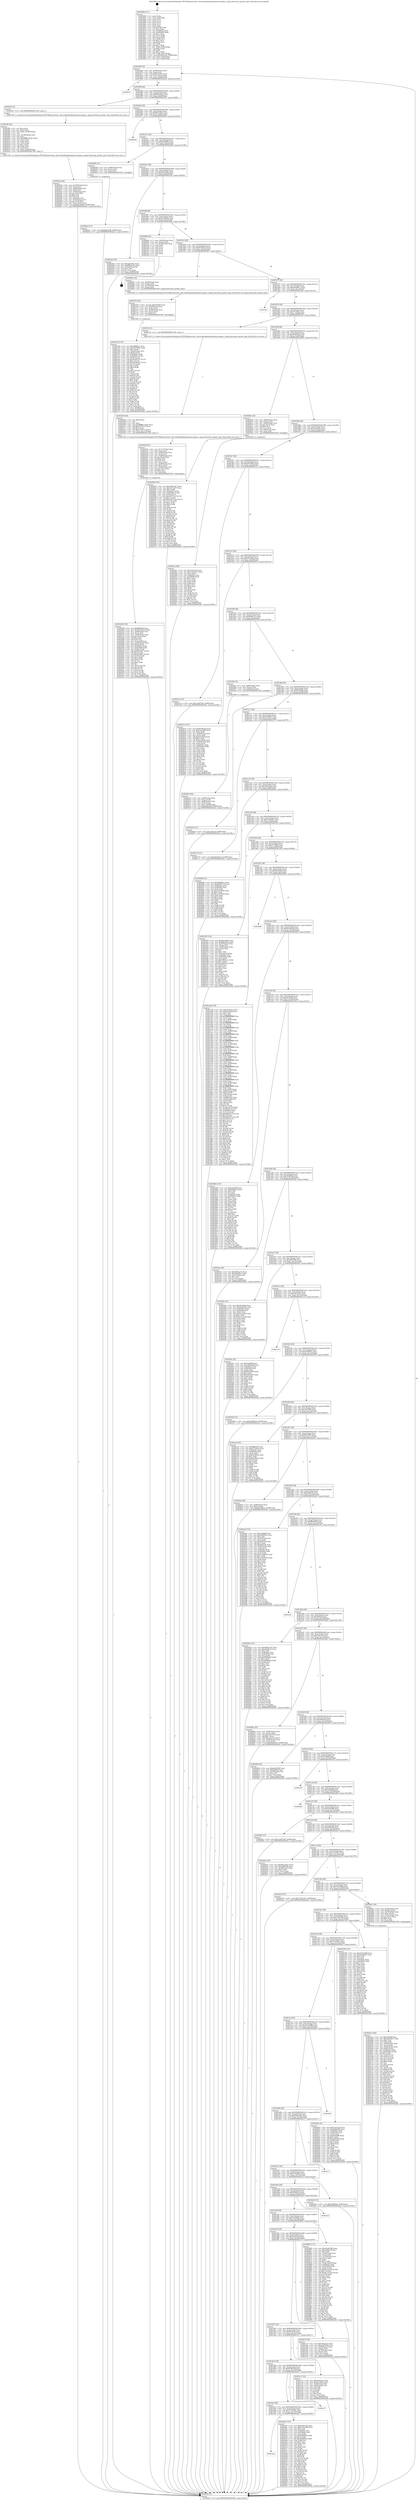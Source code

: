 digraph "0x401800" {
  label = "0x401800 (/mnt/c/Users/mathe/Desktop/tcc/POCII/binaries/extr_obs-studiodepslibcaptionsrcmpeg.c_mpeg_bitstream_packet_type_Final-ollvm.out::main(0))"
  labelloc = "t"
  node[shape=record]

  Entry [label="",width=0.3,height=0.3,shape=circle,fillcolor=black,style=filled]
  "0x40186f" [label="{
     0x40186f [32]\l
     | [instrs]\l
     &nbsp;&nbsp;0x40186f \<+6\>: mov -0x98(%rbp),%eax\l
     &nbsp;&nbsp;0x401875 \<+2\>: mov %eax,%ecx\l
     &nbsp;&nbsp;0x401877 \<+6\>: sub $0x834caf91,%ecx\l
     &nbsp;&nbsp;0x40187d \<+6\>: mov %eax,-0xac(%rbp)\l
     &nbsp;&nbsp;0x401883 \<+6\>: mov %ecx,-0xb0(%rbp)\l
     &nbsp;&nbsp;0x401889 \<+6\>: je 0000000000402bc8 \<main+0x13c8\>\l
  }"]
  "0x402bc8" [label="{
     0x402bc8\l
  }", style=dashed]
  "0x40188f" [label="{
     0x40188f [28]\l
     | [instrs]\l
     &nbsp;&nbsp;0x40188f \<+5\>: jmp 0000000000401894 \<main+0x94\>\l
     &nbsp;&nbsp;0x401894 \<+6\>: mov -0xac(%rbp),%eax\l
     &nbsp;&nbsp;0x40189a \<+5\>: sub $0x88b5ad52,%eax\l
     &nbsp;&nbsp;0x40189f \<+6\>: mov %eax,-0xb4(%rbp)\l
     &nbsp;&nbsp;0x4018a5 \<+6\>: je 00000000004023f1 \<main+0xbf1\>\l
  }"]
  Exit [label="",width=0.3,height=0.3,shape=circle,fillcolor=black,style=filled,peripheries=2]
  "0x4023f1" [label="{
     0x4023f1 [5]\l
     | [instrs]\l
     &nbsp;&nbsp;0x4023f1 \<+5\>: call 0000000000401160 \<next_i\>\l
     | [calls]\l
     &nbsp;&nbsp;0x401160 \{1\} (/mnt/c/Users/mathe/Desktop/tcc/POCII/binaries/extr_obs-studiodepslibcaptionsrcmpeg.c_mpeg_bitstream_packet_type_Final-ollvm.out::next_i)\l
  }"]
  "0x4018ab" [label="{
     0x4018ab [28]\l
     | [instrs]\l
     &nbsp;&nbsp;0x4018ab \<+5\>: jmp 00000000004018b0 \<main+0xb0\>\l
     &nbsp;&nbsp;0x4018b0 \<+6\>: mov -0xac(%rbp),%eax\l
     &nbsp;&nbsp;0x4018b6 \<+5\>: sub $0x891e2d21,%eax\l
     &nbsp;&nbsp;0x4018bb \<+6\>: mov %eax,-0xb8(%rbp)\l
     &nbsp;&nbsp;0x4018c1 \<+6\>: je 0000000000402bb9 \<main+0x13b9\>\l
  }"]
  "0x402baa" [label="{
     0x402baa [15]\l
     | [instrs]\l
     &nbsp;&nbsp;0x402baa \<+10\>: movl $0xfbdc43f6,-0x98(%rbp)\l
     &nbsp;&nbsp;0x402bb4 \<+5\>: jmp 0000000000402e6c \<main+0x166c\>\l
  }"]
  "0x402bb9" [label="{
     0x402bb9\l
  }", style=dashed]
  "0x4018c7" [label="{
     0x4018c7 [28]\l
     | [instrs]\l
     &nbsp;&nbsp;0x4018c7 \<+5\>: jmp 00000000004018cc \<main+0xcc\>\l
     &nbsp;&nbsp;0x4018cc \<+6\>: mov -0xac(%rbp),%eax\l
     &nbsp;&nbsp;0x4018d2 \<+5\>: sub $0x8a3859f2,%eax\l
     &nbsp;&nbsp;0x4018d7 \<+6\>: mov %eax,-0xbc(%rbp)\l
     &nbsp;&nbsp;0x4018dd \<+6\>: je 0000000000402b9b \<main+0x139b\>\l
  }"]
  "0x401deb" [label="{
     0x401deb\l
  }", style=dashed]
  "0x402b9b" [label="{
     0x402b9b [15]\l
     | [instrs]\l
     &nbsp;&nbsp;0x402b9b \<+4\>: mov -0x68(%rbp),%rax\l
     &nbsp;&nbsp;0x402b9f \<+3\>: mov (%rax),%rax\l
     &nbsp;&nbsp;0x402ba2 \<+3\>: mov %rax,%rdi\l
     &nbsp;&nbsp;0x402ba5 \<+5\>: call 0000000000401030 \<free@plt\>\l
     | [calls]\l
     &nbsp;&nbsp;0x401030 \{1\} (unknown)\l
  }"]
  "0x4018e3" [label="{
     0x4018e3 [28]\l
     | [instrs]\l
     &nbsp;&nbsp;0x4018e3 \<+5\>: jmp 00000000004018e8 \<main+0xe8\>\l
     &nbsp;&nbsp;0x4018e8 \<+6\>: mov -0xac(%rbp),%eax\l
     &nbsp;&nbsp;0x4018ee \<+5\>: sub $0x8a8a36de,%eax\l
     &nbsp;&nbsp;0x4018f3 \<+6\>: mov %eax,-0xc0(%rbp)\l
     &nbsp;&nbsp;0x4018f9 \<+6\>: je 00000000004023d3 \<main+0xbd3\>\l
  }"]
  "0x402a87" [label="{
     0x402a87 [147]\l
     | [instrs]\l
     &nbsp;&nbsp;0x402a87 \<+5\>: mov $0x67b6c4af,%eax\l
     &nbsp;&nbsp;0x402a8c \<+5\>: mov $0xb752cb42,%ecx\l
     &nbsp;&nbsp;0x402a91 \<+2\>: mov $0x1,%dl\l
     &nbsp;&nbsp;0x402a93 \<+7\>: mov 0x40505c,%esi\l
     &nbsp;&nbsp;0x402a9a \<+7\>: mov 0x405060,%edi\l
     &nbsp;&nbsp;0x402aa1 \<+3\>: mov %esi,%r8d\l
     &nbsp;&nbsp;0x402aa4 \<+7\>: sub $0x2899fd4d,%r8d\l
     &nbsp;&nbsp;0x402aab \<+4\>: sub $0x1,%r8d\l
     &nbsp;&nbsp;0x402aaf \<+7\>: add $0x2899fd4d,%r8d\l
     &nbsp;&nbsp;0x402ab6 \<+4\>: imul %r8d,%esi\l
     &nbsp;&nbsp;0x402aba \<+3\>: and $0x1,%esi\l
     &nbsp;&nbsp;0x402abd \<+3\>: cmp $0x0,%esi\l
     &nbsp;&nbsp;0x402ac0 \<+4\>: sete %r9b\l
     &nbsp;&nbsp;0x402ac4 \<+3\>: cmp $0xa,%edi\l
     &nbsp;&nbsp;0x402ac7 \<+4\>: setl %r10b\l
     &nbsp;&nbsp;0x402acb \<+3\>: mov %r9b,%r11b\l
     &nbsp;&nbsp;0x402ace \<+4\>: xor $0xff,%r11b\l
     &nbsp;&nbsp;0x402ad2 \<+3\>: mov %r10b,%bl\l
     &nbsp;&nbsp;0x402ad5 \<+3\>: xor $0xff,%bl\l
     &nbsp;&nbsp;0x402ad8 \<+3\>: xor $0x0,%dl\l
     &nbsp;&nbsp;0x402adb \<+3\>: mov %r11b,%r14b\l
     &nbsp;&nbsp;0x402ade \<+4\>: and $0x0,%r14b\l
     &nbsp;&nbsp;0x402ae2 \<+3\>: and %dl,%r9b\l
     &nbsp;&nbsp;0x402ae5 \<+3\>: mov %bl,%r15b\l
     &nbsp;&nbsp;0x402ae8 \<+4\>: and $0x0,%r15b\l
     &nbsp;&nbsp;0x402aec \<+3\>: and %dl,%r10b\l
     &nbsp;&nbsp;0x402aef \<+3\>: or %r9b,%r14b\l
     &nbsp;&nbsp;0x402af2 \<+3\>: or %r10b,%r15b\l
     &nbsp;&nbsp;0x402af5 \<+3\>: xor %r15b,%r14b\l
     &nbsp;&nbsp;0x402af8 \<+3\>: or %bl,%r11b\l
     &nbsp;&nbsp;0x402afb \<+4\>: xor $0xff,%r11b\l
     &nbsp;&nbsp;0x402aff \<+3\>: or $0x0,%dl\l
     &nbsp;&nbsp;0x402b02 \<+3\>: and %dl,%r11b\l
     &nbsp;&nbsp;0x402b05 \<+3\>: or %r11b,%r14b\l
     &nbsp;&nbsp;0x402b08 \<+4\>: test $0x1,%r14b\l
     &nbsp;&nbsp;0x402b0c \<+3\>: cmovne %ecx,%eax\l
     &nbsp;&nbsp;0x402b0f \<+6\>: mov %eax,-0x98(%rbp)\l
     &nbsp;&nbsp;0x402b15 \<+5\>: jmp 0000000000402e6c \<main+0x166c\>\l
  }"]
  "0x4023d3" [label="{
     0x4023d3 [30]\l
     | [instrs]\l
     &nbsp;&nbsp;0x4023d3 \<+5\>: mov $0xaaf2e50c,%eax\l
     &nbsp;&nbsp;0x4023d8 \<+5\>: mov $0x88b5ad52,%ecx\l
     &nbsp;&nbsp;0x4023dd \<+3\>: mov -0x2a(%rbp),%dl\l
     &nbsp;&nbsp;0x4023e0 \<+3\>: test $0x1,%dl\l
     &nbsp;&nbsp;0x4023e3 \<+3\>: cmovne %ecx,%eax\l
     &nbsp;&nbsp;0x4023e6 \<+6\>: mov %eax,-0x98(%rbp)\l
     &nbsp;&nbsp;0x4023ec \<+5\>: jmp 0000000000402e6c \<main+0x166c\>\l
  }"]
  "0x4018ff" [label="{
     0x4018ff [28]\l
     | [instrs]\l
     &nbsp;&nbsp;0x4018ff \<+5\>: jmp 0000000000401904 \<main+0x104\>\l
     &nbsp;&nbsp;0x401904 \<+6\>: mov -0xac(%rbp),%eax\l
     &nbsp;&nbsp;0x40190a \<+5\>: sub $0x8ad789cb,%eax\l
     &nbsp;&nbsp;0x40190f \<+6\>: mov %eax,-0xc4(%rbp)\l
     &nbsp;&nbsp;0x401915 \<+6\>: je 0000000000402bf8 \<main+0x13f8\>\l
  }"]
  "0x401dcf" [label="{
     0x401dcf [28]\l
     | [instrs]\l
     &nbsp;&nbsp;0x401dcf \<+5\>: jmp 0000000000401dd4 \<main+0x5d4\>\l
     &nbsp;&nbsp;0x401dd4 \<+6\>: mov -0xac(%rbp),%eax\l
     &nbsp;&nbsp;0x401dda \<+5\>: sub $0x72767a97,%eax\l
     &nbsp;&nbsp;0x401ddf \<+6\>: mov %eax,-0x174(%rbp)\l
     &nbsp;&nbsp;0x401de5 \<+6\>: je 0000000000402a87 \<main+0x1287\>\l
  }"]
  "0x402bf8" [label="{
     0x402bf8 [24]\l
     | [instrs]\l
     &nbsp;&nbsp;0x402bf8 \<+7\>: mov -0x90(%rbp),%rax\l
     &nbsp;&nbsp;0x402bff \<+2\>: mov (%rax),%eax\l
     &nbsp;&nbsp;0x402c01 \<+4\>: lea -0x28(%rbp),%rsp\l
     &nbsp;&nbsp;0x402c05 \<+1\>: pop %rbx\l
     &nbsp;&nbsp;0x402c06 \<+2\>: pop %r12\l
     &nbsp;&nbsp;0x402c08 \<+2\>: pop %r13\l
     &nbsp;&nbsp;0x402c0a \<+2\>: pop %r14\l
     &nbsp;&nbsp;0x402c0c \<+2\>: pop %r15\l
     &nbsp;&nbsp;0x402c0e \<+1\>: pop %rbp\l
     &nbsp;&nbsp;0x402c0f \<+1\>: ret\l
  }"]
  "0x40191b" [label="{
     0x40191b [28]\l
     | [instrs]\l
     &nbsp;&nbsp;0x40191b \<+5\>: jmp 0000000000401920 \<main+0x120\>\l
     &nbsp;&nbsp;0x401920 \<+6\>: mov -0xac(%rbp),%eax\l
     &nbsp;&nbsp;0x401926 \<+5\>: sub $0x9238517b,%eax\l
     &nbsp;&nbsp;0x40192b \<+6\>: mov %eax,-0xc8(%rbp)\l
     &nbsp;&nbsp;0x401931 \<+6\>: je 00000000004026f1 \<main+0xef1\>\l
  }"]
  "0x402e47" [label="{
     0x402e47\l
  }", style=dashed]
  "0x4026f1" [label="{
     0x4026f1 [18]\l
     | [instrs]\l
     &nbsp;&nbsp;0x4026f1 \<+4\>: mov -0x68(%rbp),%rax\l
     &nbsp;&nbsp;0x4026f5 \<+3\>: mov (%rax),%rdi\l
     &nbsp;&nbsp;0x4026f8 \<+4\>: mov -0x78(%rbp),%rax\l
     &nbsp;&nbsp;0x4026fc \<+2\>: mov (%rax),%esi\l
     &nbsp;&nbsp;0x4026fe \<+5\>: call 0000000000401420 \<mpeg_bitstream_packet_type\>\l
     | [calls]\l
     &nbsp;&nbsp;0x401420 \{1\} (/mnt/c/Users/mathe/Desktop/tcc/POCII/binaries/extr_obs-studiodepslibcaptionsrcmpeg.c_mpeg_bitstream_packet_type_Final-ollvm.out::mpeg_bitstream_packet_type)\l
  }"]
  "0x401937" [label="{
     0x401937 [28]\l
     | [instrs]\l
     &nbsp;&nbsp;0x401937 \<+5\>: jmp 000000000040193c \<main+0x13c\>\l
     &nbsp;&nbsp;0x40193c \<+6\>: mov -0xac(%rbp),%eax\l
     &nbsp;&nbsp;0x401942 \<+5\>: sub $0xa0de8811,%eax\l
     &nbsp;&nbsp;0x401947 \<+6\>: mov %eax,-0xcc(%rbp)\l
     &nbsp;&nbsp;0x40194d \<+6\>: je 0000000000401fdc \<main+0x7dc\>\l
  }"]
  "0x4029df" [label="{
     0x4029df [153]\l
     | [instrs]\l
     &nbsp;&nbsp;0x4029df \<+5\>: mov $0x448b1267,%edx\l
     &nbsp;&nbsp;0x4029e4 \<+5\>: mov $0x12121037,%esi\l
     &nbsp;&nbsp;0x4029e9 \<+3\>: mov $0x1,%r8b\l
     &nbsp;&nbsp;0x4029ec \<+8\>: mov 0x40505c,%r9d\l
     &nbsp;&nbsp;0x4029f4 \<+8\>: mov 0x405060,%r10d\l
     &nbsp;&nbsp;0x4029fc \<+3\>: mov %r9d,%r11d\l
     &nbsp;&nbsp;0x4029ff \<+7\>: sub $0x24d7551e,%r11d\l
     &nbsp;&nbsp;0x402a06 \<+4\>: sub $0x1,%r11d\l
     &nbsp;&nbsp;0x402a0a \<+7\>: add $0x24d7551e,%r11d\l
     &nbsp;&nbsp;0x402a11 \<+4\>: imul %r11d,%r9d\l
     &nbsp;&nbsp;0x402a15 \<+4\>: and $0x1,%r9d\l
     &nbsp;&nbsp;0x402a19 \<+4\>: cmp $0x0,%r9d\l
     &nbsp;&nbsp;0x402a1d \<+3\>: sete %bl\l
     &nbsp;&nbsp;0x402a20 \<+4\>: cmp $0xa,%r10d\l
     &nbsp;&nbsp;0x402a24 \<+4\>: setl %r14b\l
     &nbsp;&nbsp;0x402a28 \<+3\>: mov %bl,%r15b\l
     &nbsp;&nbsp;0x402a2b \<+4\>: xor $0xff,%r15b\l
     &nbsp;&nbsp;0x402a2f \<+3\>: mov %r14b,%r12b\l
     &nbsp;&nbsp;0x402a32 \<+4\>: xor $0xff,%r12b\l
     &nbsp;&nbsp;0x402a36 \<+4\>: xor $0x0,%r8b\l
     &nbsp;&nbsp;0x402a3a \<+3\>: mov %r15b,%r13b\l
     &nbsp;&nbsp;0x402a3d \<+4\>: and $0x0,%r13b\l
     &nbsp;&nbsp;0x402a41 \<+3\>: and %r8b,%bl\l
     &nbsp;&nbsp;0x402a44 \<+3\>: mov %r12b,%al\l
     &nbsp;&nbsp;0x402a47 \<+2\>: and $0x0,%al\l
     &nbsp;&nbsp;0x402a49 \<+3\>: and %r8b,%r14b\l
     &nbsp;&nbsp;0x402a4c \<+3\>: or %bl,%r13b\l
     &nbsp;&nbsp;0x402a4f \<+3\>: or %r14b,%al\l
     &nbsp;&nbsp;0x402a52 \<+3\>: xor %al,%r13b\l
     &nbsp;&nbsp;0x402a55 \<+3\>: or %r12b,%r15b\l
     &nbsp;&nbsp;0x402a58 \<+4\>: xor $0xff,%r15b\l
     &nbsp;&nbsp;0x402a5c \<+4\>: or $0x0,%r8b\l
     &nbsp;&nbsp;0x402a60 \<+3\>: and %r8b,%r15b\l
     &nbsp;&nbsp;0x402a63 \<+3\>: or %r15b,%r13b\l
     &nbsp;&nbsp;0x402a66 \<+4\>: test $0x1,%r13b\l
     &nbsp;&nbsp;0x402a6a \<+3\>: cmovne %esi,%edx\l
     &nbsp;&nbsp;0x402a6d \<+6\>: mov %edx,-0x98(%rbp)\l
     &nbsp;&nbsp;0x402a73 \<+5\>: jmp 0000000000402e6c \<main+0x166c\>\l
  }"]
  "0x401fdc" [label="{
     0x401fdc\l
  }", style=dashed]
  "0x401953" [label="{
     0x401953 [28]\l
     | [instrs]\l
     &nbsp;&nbsp;0x401953 \<+5\>: jmp 0000000000401958 \<main+0x158\>\l
     &nbsp;&nbsp;0x401958 \<+6\>: mov -0xac(%rbp),%eax\l
     &nbsp;&nbsp;0x40195e \<+5\>: sub $0xa77ef42a,%eax\l
     &nbsp;&nbsp;0x401963 \<+6\>: mov %eax,-0xd0(%rbp)\l
     &nbsp;&nbsp;0x401969 \<+6\>: je 00000000004021fe \<main+0x9fe\>\l
  }"]
  "0x402720" [label="{
     0x402720 [170]\l
     | [instrs]\l
     &nbsp;&nbsp;0x402720 \<+5\>: mov $0x49f09ee1,%esi\l
     &nbsp;&nbsp;0x402725 \<+5\>: mov $0xabf79382,%edx\l
     &nbsp;&nbsp;0x40272a \<+3\>: mov $0x1,%r8b\l
     &nbsp;&nbsp;0x40272d \<+4\>: mov -0x40(%rbp),%rcx\l
     &nbsp;&nbsp;0x402731 \<+6\>: movl $0x0,(%rcx)\l
     &nbsp;&nbsp;0x402737 \<+8\>: mov 0x40505c,%r9d\l
     &nbsp;&nbsp;0x40273f \<+8\>: mov 0x405060,%r10d\l
     &nbsp;&nbsp;0x402747 \<+3\>: mov %r9d,%r11d\l
     &nbsp;&nbsp;0x40274a \<+7\>: sub $0x5dc69767,%r11d\l
     &nbsp;&nbsp;0x402751 \<+4\>: sub $0x1,%r11d\l
     &nbsp;&nbsp;0x402755 \<+7\>: add $0x5dc69767,%r11d\l
     &nbsp;&nbsp;0x40275c \<+4\>: imul %r11d,%r9d\l
     &nbsp;&nbsp;0x402760 \<+4\>: and $0x1,%r9d\l
     &nbsp;&nbsp;0x402764 \<+4\>: cmp $0x0,%r9d\l
     &nbsp;&nbsp;0x402768 \<+3\>: sete %bl\l
     &nbsp;&nbsp;0x40276b \<+4\>: cmp $0xa,%r10d\l
     &nbsp;&nbsp;0x40276f \<+4\>: setl %r14b\l
     &nbsp;&nbsp;0x402773 \<+3\>: mov %bl,%r15b\l
     &nbsp;&nbsp;0x402776 \<+4\>: xor $0xff,%r15b\l
     &nbsp;&nbsp;0x40277a \<+3\>: mov %r14b,%r12b\l
     &nbsp;&nbsp;0x40277d \<+4\>: xor $0xff,%r12b\l
     &nbsp;&nbsp;0x402781 \<+4\>: xor $0x1,%r8b\l
     &nbsp;&nbsp;0x402785 \<+3\>: mov %r15b,%r13b\l
     &nbsp;&nbsp;0x402788 \<+4\>: and $0xff,%r13b\l
     &nbsp;&nbsp;0x40278c \<+3\>: and %r8b,%bl\l
     &nbsp;&nbsp;0x40278f \<+3\>: mov %r12b,%cl\l
     &nbsp;&nbsp;0x402792 \<+3\>: and $0xff,%cl\l
     &nbsp;&nbsp;0x402795 \<+3\>: and %r8b,%r14b\l
     &nbsp;&nbsp;0x402798 \<+3\>: or %bl,%r13b\l
     &nbsp;&nbsp;0x40279b \<+3\>: or %r14b,%cl\l
     &nbsp;&nbsp;0x40279e \<+3\>: xor %cl,%r13b\l
     &nbsp;&nbsp;0x4027a1 \<+3\>: or %r12b,%r15b\l
     &nbsp;&nbsp;0x4027a4 \<+4\>: xor $0xff,%r15b\l
     &nbsp;&nbsp;0x4027a8 \<+4\>: or $0x1,%r8b\l
     &nbsp;&nbsp;0x4027ac \<+3\>: and %r8b,%r15b\l
     &nbsp;&nbsp;0x4027af \<+3\>: or %r15b,%r13b\l
     &nbsp;&nbsp;0x4027b2 \<+4\>: test $0x1,%r13b\l
     &nbsp;&nbsp;0x4027b6 \<+3\>: cmovne %edx,%esi\l
     &nbsp;&nbsp;0x4027b9 \<+6\>: mov %esi,-0x98(%rbp)\l
     &nbsp;&nbsp;0x4027bf \<+6\>: mov %eax,-0x188(%rbp)\l
     &nbsp;&nbsp;0x4027c5 \<+5\>: jmp 0000000000402e6c \<main+0x166c\>\l
  }"]
  "0x4021fe" [label="{
     0x4021fe [5]\l
     | [instrs]\l
     &nbsp;&nbsp;0x4021fe \<+5\>: call 0000000000401160 \<next_i\>\l
     | [calls]\l
     &nbsp;&nbsp;0x401160 \{1\} (/mnt/c/Users/mathe/Desktop/tcc/POCII/binaries/extr_obs-studiodepslibcaptionsrcmpeg.c_mpeg_bitstream_packet_type_Final-ollvm.out::next_i)\l
  }"]
  "0x40196f" [label="{
     0x40196f [28]\l
     | [instrs]\l
     &nbsp;&nbsp;0x40196f \<+5\>: jmp 0000000000401974 \<main+0x174\>\l
     &nbsp;&nbsp;0x401974 \<+6\>: mov -0xac(%rbp),%eax\l
     &nbsp;&nbsp;0x40197a \<+5\>: sub $0xa8e6f1d3,%eax\l
     &nbsp;&nbsp;0x40197f \<+6\>: mov %eax,-0xd4(%rbp)\l
     &nbsp;&nbsp;0x401985 \<+6\>: je 00000000004029be \<main+0x11be\>\l
  }"]
  "0x402703" [label="{
     0x402703 [29]\l
     | [instrs]\l
     &nbsp;&nbsp;0x402703 \<+10\>: movabs $0x4030b6,%rdi\l
     &nbsp;&nbsp;0x40270d \<+4\>: mov -0x48(%rbp),%rcx\l
     &nbsp;&nbsp;0x402711 \<+2\>: mov %eax,(%rcx)\l
     &nbsp;&nbsp;0x402713 \<+4\>: mov -0x48(%rbp),%rcx\l
     &nbsp;&nbsp;0x402717 \<+2\>: mov (%rcx),%esi\l
     &nbsp;&nbsp;0x402719 \<+2\>: mov $0x0,%al\l
     &nbsp;&nbsp;0x40271b \<+5\>: call 0000000000401040 \<printf@plt\>\l
     | [calls]\l
     &nbsp;&nbsp;0x401040 \{1\} (unknown)\l
  }"]
  "0x4029be" [label="{
     0x4029be [33]\l
     | [instrs]\l
     &nbsp;&nbsp;0x4029be \<+4\>: mov -0x68(%rbp),%rax\l
     &nbsp;&nbsp;0x4029c2 \<+3\>: mov (%rax),%rax\l
     &nbsp;&nbsp;0x4029c5 \<+4\>: mov -0x40(%rbp),%rcx\l
     &nbsp;&nbsp;0x4029c9 \<+3\>: movslq (%rcx),%rcx\l
     &nbsp;&nbsp;0x4029cc \<+4\>: shl $0x4,%rcx\l
     &nbsp;&nbsp;0x4029d0 \<+3\>: add %rcx,%rax\l
     &nbsp;&nbsp;0x4029d3 \<+4\>: mov 0x8(%rax),%rax\l
     &nbsp;&nbsp;0x4029d7 \<+3\>: mov %rax,%rdi\l
     &nbsp;&nbsp;0x4029da \<+5\>: call 0000000000401030 \<free@plt\>\l
     | [calls]\l
     &nbsp;&nbsp;0x401030 \{1\} (unknown)\l
  }"]
  "0x40198b" [label="{
     0x40198b [28]\l
     | [instrs]\l
     &nbsp;&nbsp;0x40198b \<+5\>: jmp 0000000000401990 \<main+0x190\>\l
     &nbsp;&nbsp;0x401990 \<+6\>: mov -0xac(%rbp),%eax\l
     &nbsp;&nbsp;0x401996 \<+5\>: sub $0xaaf2e50c,%eax\l
     &nbsp;&nbsp;0x40199b \<+6\>: mov %eax,-0xd8(%rbp)\l
     &nbsp;&nbsp;0x4019a1 \<+6\>: je 00000000004025ac \<main+0xdac\>\l
  }"]
  "0x40242a" [label="{
     0x40242a [60]\l
     | [instrs]\l
     &nbsp;&nbsp;0x40242a \<+6\>: mov -0x184(%rbp),%ecx\l
     &nbsp;&nbsp;0x402430 \<+3\>: imul %eax,%ecx\l
     &nbsp;&nbsp;0x402433 \<+4\>: mov -0x68(%rbp),%r8\l
     &nbsp;&nbsp;0x402437 \<+3\>: mov (%r8),%r8\l
     &nbsp;&nbsp;0x40243a \<+4\>: mov -0x60(%rbp),%r9\l
     &nbsp;&nbsp;0x40243e \<+3\>: movslq (%r9),%r9\l
     &nbsp;&nbsp;0x402441 \<+4\>: shl $0x4,%r9\l
     &nbsp;&nbsp;0x402445 \<+3\>: add %r9,%r8\l
     &nbsp;&nbsp;0x402448 \<+4\>: mov 0x8(%r8),%r8\l
     &nbsp;&nbsp;0x40244c \<+4\>: mov -0x50(%rbp),%r9\l
     &nbsp;&nbsp;0x402450 \<+3\>: movslq (%r9),%r9\l
     &nbsp;&nbsp;0x402453 \<+4\>: mov %ecx,(%r8,%r9,4)\l
     &nbsp;&nbsp;0x402457 \<+10\>: movl $0xd91e8d3d,-0x98(%rbp)\l
     &nbsp;&nbsp;0x402461 \<+5\>: jmp 0000000000402e6c \<main+0x166c\>\l
  }"]
  "0x4025ac" [label="{
     0x4025ac [86]\l
     | [instrs]\l
     &nbsp;&nbsp;0x4025ac \<+5\>: mov $0x7aee7fc3,%eax\l
     &nbsp;&nbsp;0x4025b1 \<+5\>: mov $0x15b35b51,%ecx\l
     &nbsp;&nbsp;0x4025b6 \<+2\>: xor %edx,%edx\l
     &nbsp;&nbsp;0x4025b8 \<+7\>: mov 0x40505c,%esi\l
     &nbsp;&nbsp;0x4025bf \<+7\>: mov 0x405060,%edi\l
     &nbsp;&nbsp;0x4025c6 \<+3\>: sub $0x1,%edx\l
     &nbsp;&nbsp;0x4025c9 \<+3\>: mov %esi,%r8d\l
     &nbsp;&nbsp;0x4025cc \<+3\>: add %edx,%r8d\l
     &nbsp;&nbsp;0x4025cf \<+4\>: imul %r8d,%esi\l
     &nbsp;&nbsp;0x4025d3 \<+3\>: and $0x1,%esi\l
     &nbsp;&nbsp;0x4025d6 \<+3\>: cmp $0x0,%esi\l
     &nbsp;&nbsp;0x4025d9 \<+4\>: sete %r9b\l
     &nbsp;&nbsp;0x4025dd \<+3\>: cmp $0xa,%edi\l
     &nbsp;&nbsp;0x4025e0 \<+4\>: setl %r10b\l
     &nbsp;&nbsp;0x4025e4 \<+3\>: mov %r9b,%r11b\l
     &nbsp;&nbsp;0x4025e7 \<+3\>: and %r10b,%r11b\l
     &nbsp;&nbsp;0x4025ea \<+3\>: xor %r10b,%r9b\l
     &nbsp;&nbsp;0x4025ed \<+3\>: or %r9b,%r11b\l
     &nbsp;&nbsp;0x4025f0 \<+4\>: test $0x1,%r11b\l
     &nbsp;&nbsp;0x4025f4 \<+3\>: cmovne %ecx,%eax\l
     &nbsp;&nbsp;0x4025f7 \<+6\>: mov %eax,-0x98(%rbp)\l
     &nbsp;&nbsp;0x4025fd \<+5\>: jmp 0000000000402e6c \<main+0x166c\>\l
  }"]
  "0x4019a7" [label="{
     0x4019a7 [28]\l
     | [instrs]\l
     &nbsp;&nbsp;0x4019a7 \<+5\>: jmp 00000000004019ac \<main+0x1ac\>\l
     &nbsp;&nbsp;0x4019ac \<+6\>: mov -0xac(%rbp),%eax\l
     &nbsp;&nbsp;0x4019b2 \<+5\>: sub $0xabf79382,%eax\l
     &nbsp;&nbsp;0x4019b7 \<+6\>: mov %eax,-0xdc(%rbp)\l
     &nbsp;&nbsp;0x4019bd \<+6\>: je 00000000004027ca \<main+0xfca\>\l
  }"]
  "0x4023f6" [label="{
     0x4023f6 [52]\l
     | [instrs]\l
     &nbsp;&nbsp;0x4023f6 \<+2\>: xor %ecx,%ecx\l
     &nbsp;&nbsp;0x4023f8 \<+5\>: mov $0x2,%edx\l
     &nbsp;&nbsp;0x4023fd \<+6\>: mov %edx,-0x180(%rbp)\l
     &nbsp;&nbsp;0x402403 \<+1\>: cltd\l
     &nbsp;&nbsp;0x402404 \<+6\>: mov -0x180(%rbp),%esi\l
     &nbsp;&nbsp;0x40240a \<+2\>: idiv %esi\l
     &nbsp;&nbsp;0x40240c \<+6\>: imul $0xfffffffe,%edx,%edx\l
     &nbsp;&nbsp;0x402412 \<+2\>: mov %ecx,%edi\l
     &nbsp;&nbsp;0x402414 \<+2\>: sub %edx,%edi\l
     &nbsp;&nbsp;0x402416 \<+2\>: mov %ecx,%edx\l
     &nbsp;&nbsp;0x402418 \<+3\>: sub $0x1,%edx\l
     &nbsp;&nbsp;0x40241b \<+2\>: add %edx,%edi\l
     &nbsp;&nbsp;0x40241d \<+2\>: sub %edi,%ecx\l
     &nbsp;&nbsp;0x40241f \<+6\>: mov %ecx,-0x184(%rbp)\l
     &nbsp;&nbsp;0x402425 \<+5\>: call 0000000000401160 \<next_i\>\l
     | [calls]\l
     &nbsp;&nbsp;0x401160 \{1\} (/mnt/c/Users/mathe/Desktop/tcc/POCII/binaries/extr_obs-studiodepslibcaptionsrcmpeg.c_mpeg_bitstream_packet_type_Final-ollvm.out::next_i)\l
  }"]
  "0x4027ca" [label="{
     0x4027ca [15]\l
     | [instrs]\l
     &nbsp;&nbsp;0x4027ca \<+10\>: movl $0x14d97920,-0x98(%rbp)\l
     &nbsp;&nbsp;0x4027d4 \<+5\>: jmp 0000000000402e6c \<main+0x166c\>\l
  }"]
  "0x4019c3" [label="{
     0x4019c3 [28]\l
     | [instrs]\l
     &nbsp;&nbsp;0x4019c3 \<+5\>: jmp 00000000004019c8 \<main+0x1c8\>\l
     &nbsp;&nbsp;0x4019c8 \<+6\>: mov -0xac(%rbp),%eax\l
     &nbsp;&nbsp;0x4019ce \<+5\>: sub $0xb752cb42,%eax\l
     &nbsp;&nbsp;0x4019d3 \<+6\>: mov %eax,-0xe0(%rbp)\l
     &nbsp;&nbsp;0x4019d9 \<+6\>: je 0000000000402b1a \<main+0x131a\>\l
  }"]
  "0x402268" [label="{
     0x402268 [135]\l
     | [instrs]\l
     &nbsp;&nbsp;0x402268 \<+5\>: mov $0xfffb4650,%ecx\l
     &nbsp;&nbsp;0x40226d \<+5\>: mov $0x457bbdd3,%edx\l
     &nbsp;&nbsp;0x402272 \<+4\>: mov -0x68(%rbp),%rsi\l
     &nbsp;&nbsp;0x402276 \<+3\>: mov (%rsi),%rsi\l
     &nbsp;&nbsp;0x402279 \<+4\>: mov -0x60(%rbp),%rdi\l
     &nbsp;&nbsp;0x40227d \<+3\>: movslq (%rdi),%rdi\l
     &nbsp;&nbsp;0x402280 \<+4\>: shl $0x4,%rdi\l
     &nbsp;&nbsp;0x402284 \<+3\>: add %rdi,%rsi\l
     &nbsp;&nbsp;0x402287 \<+4\>: mov %rax,0x8(%rsi)\l
     &nbsp;&nbsp;0x40228b \<+4\>: mov -0x50(%rbp),%rax\l
     &nbsp;&nbsp;0x40228f \<+6\>: movl $0x0,(%rax)\l
     &nbsp;&nbsp;0x402295 \<+8\>: mov 0x40505c,%r8d\l
     &nbsp;&nbsp;0x40229d \<+8\>: mov 0x405060,%r9d\l
     &nbsp;&nbsp;0x4022a5 \<+3\>: mov %r8d,%r10d\l
     &nbsp;&nbsp;0x4022a8 \<+7\>: add $0xff1cfd07,%r10d\l
     &nbsp;&nbsp;0x4022af \<+4\>: sub $0x1,%r10d\l
     &nbsp;&nbsp;0x4022b3 \<+7\>: sub $0xff1cfd07,%r10d\l
     &nbsp;&nbsp;0x4022ba \<+4\>: imul %r10d,%r8d\l
     &nbsp;&nbsp;0x4022be \<+4\>: and $0x1,%r8d\l
     &nbsp;&nbsp;0x4022c2 \<+4\>: cmp $0x0,%r8d\l
     &nbsp;&nbsp;0x4022c6 \<+4\>: sete %r11b\l
     &nbsp;&nbsp;0x4022ca \<+4\>: cmp $0xa,%r9d\l
     &nbsp;&nbsp;0x4022ce \<+3\>: setl %bl\l
     &nbsp;&nbsp;0x4022d1 \<+3\>: mov %r11b,%r14b\l
     &nbsp;&nbsp;0x4022d4 \<+3\>: and %bl,%r14b\l
     &nbsp;&nbsp;0x4022d7 \<+3\>: xor %bl,%r11b\l
     &nbsp;&nbsp;0x4022da \<+3\>: or %r11b,%r14b\l
     &nbsp;&nbsp;0x4022dd \<+4\>: test $0x1,%r14b\l
     &nbsp;&nbsp;0x4022e1 \<+3\>: cmovne %edx,%ecx\l
     &nbsp;&nbsp;0x4022e4 \<+6\>: mov %ecx,-0x98(%rbp)\l
     &nbsp;&nbsp;0x4022ea \<+5\>: jmp 0000000000402e6c \<main+0x166c\>\l
  }"]
  "0x402b1a" [label="{
     0x402b1a [114]\l
     | [instrs]\l
     &nbsp;&nbsp;0x402b1a \<+5\>: mov $0x67b6c4af,%eax\l
     &nbsp;&nbsp;0x402b1f \<+5\>: mov $0x434cb88,%ecx\l
     &nbsp;&nbsp;0x402b24 \<+2\>: xor %edx,%edx\l
     &nbsp;&nbsp;0x402b26 \<+4\>: mov -0x40(%rbp),%rsi\l
     &nbsp;&nbsp;0x402b2a \<+2\>: mov (%rsi),%edi\l
     &nbsp;&nbsp;0x402b2c \<+6\>: add $0xb1e90a8,%edi\l
     &nbsp;&nbsp;0x402b32 \<+3\>: add $0x1,%edi\l
     &nbsp;&nbsp;0x402b35 \<+6\>: sub $0xb1e90a8,%edi\l
     &nbsp;&nbsp;0x402b3b \<+4\>: mov -0x40(%rbp),%rsi\l
     &nbsp;&nbsp;0x402b3f \<+2\>: mov %edi,(%rsi)\l
     &nbsp;&nbsp;0x402b41 \<+7\>: mov 0x40505c,%edi\l
     &nbsp;&nbsp;0x402b48 \<+8\>: mov 0x405060,%r8d\l
     &nbsp;&nbsp;0x402b50 \<+3\>: sub $0x1,%edx\l
     &nbsp;&nbsp;0x402b53 \<+3\>: mov %edi,%r9d\l
     &nbsp;&nbsp;0x402b56 \<+3\>: add %edx,%r9d\l
     &nbsp;&nbsp;0x402b59 \<+4\>: imul %r9d,%edi\l
     &nbsp;&nbsp;0x402b5d \<+3\>: and $0x1,%edi\l
     &nbsp;&nbsp;0x402b60 \<+3\>: cmp $0x0,%edi\l
     &nbsp;&nbsp;0x402b63 \<+4\>: sete %r10b\l
     &nbsp;&nbsp;0x402b67 \<+4\>: cmp $0xa,%r8d\l
     &nbsp;&nbsp;0x402b6b \<+4\>: setl %r11b\l
     &nbsp;&nbsp;0x402b6f \<+3\>: mov %r10b,%bl\l
     &nbsp;&nbsp;0x402b72 \<+3\>: and %r11b,%bl\l
     &nbsp;&nbsp;0x402b75 \<+3\>: xor %r11b,%r10b\l
     &nbsp;&nbsp;0x402b78 \<+3\>: or %r10b,%bl\l
     &nbsp;&nbsp;0x402b7b \<+3\>: test $0x1,%bl\l
     &nbsp;&nbsp;0x402b7e \<+3\>: cmovne %ecx,%eax\l
     &nbsp;&nbsp;0x402b81 \<+6\>: mov %eax,-0x98(%rbp)\l
     &nbsp;&nbsp;0x402b87 \<+5\>: jmp 0000000000402e6c \<main+0x166c\>\l
  }"]
  "0x4019df" [label="{
     0x4019df [28]\l
     | [instrs]\l
     &nbsp;&nbsp;0x4019df \<+5\>: jmp 00000000004019e4 \<main+0x1e4\>\l
     &nbsp;&nbsp;0x4019e4 \<+6\>: mov -0xac(%rbp),%eax\l
     &nbsp;&nbsp;0x4019ea \<+5\>: sub $0xb8b4ca7c,%eax\l
     &nbsp;&nbsp;0x4019ef \<+6\>: mov %eax,-0xe4(%rbp)\l
     &nbsp;&nbsp;0x4019f5 \<+6\>: je 0000000000401ffd \<main+0x7fd\>\l
  }"]
  "0x40222b" [label="{
     0x40222b [61]\l
     | [instrs]\l
     &nbsp;&nbsp;0x40222b \<+6\>: mov -0x17c(%rbp),%ecx\l
     &nbsp;&nbsp;0x402231 \<+3\>: imul %eax,%ecx\l
     &nbsp;&nbsp;0x402234 \<+4\>: mov -0x68(%rbp),%rsi\l
     &nbsp;&nbsp;0x402238 \<+3\>: mov (%rsi),%rsi\l
     &nbsp;&nbsp;0x40223b \<+4\>: mov -0x60(%rbp),%rdi\l
     &nbsp;&nbsp;0x40223f \<+3\>: movslq (%rdi),%rdi\l
     &nbsp;&nbsp;0x402242 \<+4\>: shl $0x4,%rdi\l
     &nbsp;&nbsp;0x402246 \<+3\>: add %rdi,%rsi\l
     &nbsp;&nbsp;0x402249 \<+2\>: mov %ecx,(%rsi)\l
     &nbsp;&nbsp;0x40224b \<+4\>: mov -0x58(%rbp),%rsi\l
     &nbsp;&nbsp;0x40224f \<+6\>: movl $0x1,(%rsi)\l
     &nbsp;&nbsp;0x402255 \<+4\>: mov -0x58(%rbp),%rsi\l
     &nbsp;&nbsp;0x402259 \<+3\>: movslq (%rsi),%rsi\l
     &nbsp;&nbsp;0x40225c \<+4\>: shl $0x2,%rsi\l
     &nbsp;&nbsp;0x402260 \<+3\>: mov %rsi,%rdi\l
     &nbsp;&nbsp;0x402263 \<+5\>: call 0000000000401050 \<malloc@plt\>\l
     | [calls]\l
     &nbsp;&nbsp;0x401050 \{1\} (unknown)\l
  }"]
  "0x401ffd" [label="{
     0x401ffd [19]\l
     | [instrs]\l
     &nbsp;&nbsp;0x401ffd \<+7\>: mov -0x88(%rbp),%rax\l
     &nbsp;&nbsp;0x402004 \<+3\>: mov (%rax),%rax\l
     &nbsp;&nbsp;0x402007 \<+4\>: mov 0x8(%rax),%rdi\l
     &nbsp;&nbsp;0x40200b \<+5\>: call 0000000000401060 \<atoi@plt\>\l
     | [calls]\l
     &nbsp;&nbsp;0x401060 \{1\} (unknown)\l
  }"]
  "0x4019fb" [label="{
     0x4019fb [28]\l
     | [instrs]\l
     &nbsp;&nbsp;0x4019fb \<+5\>: jmp 0000000000401a00 \<main+0x200\>\l
     &nbsp;&nbsp;0x401a00 \<+6\>: mov -0xac(%rbp),%eax\l
     &nbsp;&nbsp;0x401a06 \<+5\>: sub $0xb9d44ff3,%eax\l
     &nbsp;&nbsp;0x401a0b \<+6\>: mov %eax,-0xe8(%rbp)\l
     &nbsp;&nbsp;0x401a11 \<+6\>: je 000000000040265d \<main+0xe5d\>\l
  }"]
  "0x402203" [label="{
     0x402203 [40]\l
     | [instrs]\l
     &nbsp;&nbsp;0x402203 \<+5\>: mov $0x2,%ecx\l
     &nbsp;&nbsp;0x402208 \<+1\>: cltd\l
     &nbsp;&nbsp;0x402209 \<+2\>: idiv %ecx\l
     &nbsp;&nbsp;0x40220b \<+6\>: imul $0xfffffffe,%edx,%ecx\l
     &nbsp;&nbsp;0x402211 \<+6\>: add $0xa47b3114,%ecx\l
     &nbsp;&nbsp;0x402217 \<+3\>: add $0x1,%ecx\l
     &nbsp;&nbsp;0x40221a \<+6\>: sub $0xa47b3114,%ecx\l
     &nbsp;&nbsp;0x402220 \<+6\>: mov %ecx,-0x17c(%rbp)\l
     &nbsp;&nbsp;0x402226 \<+5\>: call 0000000000401160 \<next_i\>\l
     | [calls]\l
     &nbsp;&nbsp;0x401160 \{1\} (/mnt/c/Users/mathe/Desktop/tcc/POCII/binaries/extr_obs-studiodepslibcaptionsrcmpeg.c_mpeg_bitstream_packet_type_Final-ollvm.out::next_i)\l
  }"]
  "0x40265d" [label="{
     0x40265d [15]\l
     | [instrs]\l
     &nbsp;&nbsp;0x40265d \<+10\>: movl $0x1a8e31f,-0x98(%rbp)\l
     &nbsp;&nbsp;0x402667 \<+5\>: jmp 0000000000402e6c \<main+0x166c\>\l
  }"]
  "0x401a17" [label="{
     0x401a17 [28]\l
     | [instrs]\l
     &nbsp;&nbsp;0x401a17 \<+5\>: jmp 0000000000401a1c \<main+0x21c\>\l
     &nbsp;&nbsp;0x401a1c \<+6\>: mov -0xac(%rbp),%eax\l
     &nbsp;&nbsp;0x401a22 \<+5\>: sub $0xbfad54b7,%eax\l
     &nbsp;&nbsp;0x401a27 \<+6\>: mov %eax,-0xec(%rbp)\l
     &nbsp;&nbsp;0x401a2d \<+6\>: je 0000000000402170 \<main+0x970\>\l
  }"]
  "0x4020ce" [label="{
     0x4020ce [162]\l
     | [instrs]\l
     &nbsp;&nbsp;0x4020ce \<+5\>: mov $0x30a8bff,%ecx\l
     &nbsp;&nbsp;0x4020d3 \<+5\>: mov $0xbfad54b7,%edx\l
     &nbsp;&nbsp;0x4020d8 \<+3\>: mov $0x1,%sil\l
     &nbsp;&nbsp;0x4020db \<+3\>: xor %r8d,%r8d\l
     &nbsp;&nbsp;0x4020de \<+4\>: mov -0x68(%rbp),%rdi\l
     &nbsp;&nbsp;0x4020e2 \<+3\>: mov %rax,(%rdi)\l
     &nbsp;&nbsp;0x4020e5 \<+4\>: mov -0x60(%rbp),%rax\l
     &nbsp;&nbsp;0x4020e9 \<+6\>: movl $0x0,(%rax)\l
     &nbsp;&nbsp;0x4020ef \<+8\>: mov 0x40505c,%r9d\l
     &nbsp;&nbsp;0x4020f7 \<+8\>: mov 0x405060,%r10d\l
     &nbsp;&nbsp;0x4020ff \<+4\>: sub $0x1,%r8d\l
     &nbsp;&nbsp;0x402103 \<+3\>: mov %r9d,%r11d\l
     &nbsp;&nbsp;0x402106 \<+3\>: add %r8d,%r11d\l
     &nbsp;&nbsp;0x402109 \<+4\>: imul %r11d,%r9d\l
     &nbsp;&nbsp;0x40210d \<+4\>: and $0x1,%r9d\l
     &nbsp;&nbsp;0x402111 \<+4\>: cmp $0x0,%r9d\l
     &nbsp;&nbsp;0x402115 \<+3\>: sete %bl\l
     &nbsp;&nbsp;0x402118 \<+4\>: cmp $0xa,%r10d\l
     &nbsp;&nbsp;0x40211c \<+4\>: setl %r14b\l
     &nbsp;&nbsp;0x402120 \<+3\>: mov %bl,%r15b\l
     &nbsp;&nbsp;0x402123 \<+4\>: xor $0xff,%r15b\l
     &nbsp;&nbsp;0x402127 \<+3\>: mov %r14b,%r12b\l
     &nbsp;&nbsp;0x40212a \<+4\>: xor $0xff,%r12b\l
     &nbsp;&nbsp;0x40212e \<+4\>: xor $0x1,%sil\l
     &nbsp;&nbsp;0x402132 \<+3\>: mov %r15b,%r13b\l
     &nbsp;&nbsp;0x402135 \<+4\>: and $0xff,%r13b\l
     &nbsp;&nbsp;0x402139 \<+3\>: and %sil,%bl\l
     &nbsp;&nbsp;0x40213c \<+3\>: mov %r12b,%al\l
     &nbsp;&nbsp;0x40213f \<+2\>: and $0xff,%al\l
     &nbsp;&nbsp;0x402141 \<+3\>: and %sil,%r14b\l
     &nbsp;&nbsp;0x402144 \<+3\>: or %bl,%r13b\l
     &nbsp;&nbsp;0x402147 \<+3\>: or %r14b,%al\l
     &nbsp;&nbsp;0x40214a \<+3\>: xor %al,%r13b\l
     &nbsp;&nbsp;0x40214d \<+3\>: or %r12b,%r15b\l
     &nbsp;&nbsp;0x402150 \<+4\>: xor $0xff,%r15b\l
     &nbsp;&nbsp;0x402154 \<+4\>: or $0x1,%sil\l
     &nbsp;&nbsp;0x402158 \<+3\>: and %sil,%r15b\l
     &nbsp;&nbsp;0x40215b \<+3\>: or %r15b,%r13b\l
     &nbsp;&nbsp;0x40215e \<+4\>: test $0x1,%r13b\l
     &nbsp;&nbsp;0x402162 \<+3\>: cmovne %edx,%ecx\l
     &nbsp;&nbsp;0x402165 \<+6\>: mov %ecx,-0x98(%rbp)\l
     &nbsp;&nbsp;0x40216b \<+5\>: jmp 0000000000402e6c \<main+0x166c\>\l
  }"]
  "0x402170" [label="{
     0x402170 [15]\l
     | [instrs]\l
     &nbsp;&nbsp;0x402170 \<+10\>: movl $0x5be9321d,-0x98(%rbp)\l
     &nbsp;&nbsp;0x40217a \<+5\>: jmp 0000000000402e6c \<main+0x166c\>\l
  }"]
  "0x401a33" [label="{
     0x401a33 [28]\l
     | [instrs]\l
     &nbsp;&nbsp;0x401a33 \<+5\>: jmp 0000000000401a38 \<main+0x238\>\l
     &nbsp;&nbsp;0x401a38 \<+6\>: mov -0xac(%rbp),%eax\l
     &nbsp;&nbsp;0x401a3e \<+5\>: sub $0xc00a321b,%eax\l
     &nbsp;&nbsp;0x401a43 \<+6\>: mov %eax,-0xf0(%rbp)\l
     &nbsp;&nbsp;0x401a49 \<+6\>: je 0000000000402696 \<main+0xe96\>\l
  }"]
  "0x402010" [label="{
     0x402010 [30]\l
     | [instrs]\l
     &nbsp;&nbsp;0x402010 \<+4\>: mov -0x80(%rbp),%rdi\l
     &nbsp;&nbsp;0x402014 \<+2\>: mov %eax,(%rdi)\l
     &nbsp;&nbsp;0x402016 \<+4\>: mov -0x80(%rbp),%rdi\l
     &nbsp;&nbsp;0x40201a \<+2\>: mov (%rdi),%eax\l
     &nbsp;&nbsp;0x40201c \<+3\>: mov %eax,-0x30(%rbp)\l
     &nbsp;&nbsp;0x40201f \<+10\>: movl $0x4483e65,-0x98(%rbp)\l
     &nbsp;&nbsp;0x402029 \<+5\>: jmp 0000000000402e6c \<main+0x166c\>\l
  }"]
  "0x402696" [label="{
     0x402696 [91]\l
     | [instrs]\l
     &nbsp;&nbsp;0x402696 \<+5\>: mov $0x49f09ee1,%eax\l
     &nbsp;&nbsp;0x40269b \<+5\>: mov $0x9238517b,%ecx\l
     &nbsp;&nbsp;0x4026a0 \<+7\>: mov 0x40505c,%edx\l
     &nbsp;&nbsp;0x4026a7 \<+7\>: mov 0x405060,%esi\l
     &nbsp;&nbsp;0x4026ae \<+2\>: mov %edx,%edi\l
     &nbsp;&nbsp;0x4026b0 \<+6\>: sub $0x1a5304ab,%edi\l
     &nbsp;&nbsp;0x4026b6 \<+3\>: sub $0x1,%edi\l
     &nbsp;&nbsp;0x4026b9 \<+6\>: add $0x1a5304ab,%edi\l
     &nbsp;&nbsp;0x4026bf \<+3\>: imul %edi,%edx\l
     &nbsp;&nbsp;0x4026c2 \<+3\>: and $0x1,%edx\l
     &nbsp;&nbsp;0x4026c5 \<+3\>: cmp $0x0,%edx\l
     &nbsp;&nbsp;0x4026c8 \<+4\>: sete %r8b\l
     &nbsp;&nbsp;0x4026cc \<+3\>: cmp $0xa,%esi\l
     &nbsp;&nbsp;0x4026cf \<+4\>: setl %r9b\l
     &nbsp;&nbsp;0x4026d3 \<+3\>: mov %r8b,%r10b\l
     &nbsp;&nbsp;0x4026d6 \<+3\>: and %r9b,%r10b\l
     &nbsp;&nbsp;0x4026d9 \<+3\>: xor %r9b,%r8b\l
     &nbsp;&nbsp;0x4026dc \<+3\>: or %r8b,%r10b\l
     &nbsp;&nbsp;0x4026df \<+4\>: test $0x1,%r10b\l
     &nbsp;&nbsp;0x4026e3 \<+3\>: cmovne %ecx,%eax\l
     &nbsp;&nbsp;0x4026e6 \<+6\>: mov %eax,-0x98(%rbp)\l
     &nbsp;&nbsp;0x4026ec \<+5\>: jmp 0000000000402e6c \<main+0x166c\>\l
  }"]
  "0x401a4f" [label="{
     0x401a4f [28]\l
     | [instrs]\l
     &nbsp;&nbsp;0x401a4f \<+5\>: jmp 0000000000401a54 \<main+0x254\>\l
     &nbsp;&nbsp;0x401a54 \<+6\>: mov -0xac(%rbp),%eax\l
     &nbsp;&nbsp;0x401a5a \<+5\>: sub $0xc43ed56c,%eax\l
     &nbsp;&nbsp;0x401a5f \<+6\>: mov %eax,-0xf4(%rbp)\l
     &nbsp;&nbsp;0x401a65 \<+6\>: je 0000000000402359 \<main+0xb59\>\l
  }"]
  "0x401800" [label="{
     0x401800 [111]\l
     | [instrs]\l
     &nbsp;&nbsp;0x401800 \<+1\>: push %rbp\l
     &nbsp;&nbsp;0x401801 \<+3\>: mov %rsp,%rbp\l
     &nbsp;&nbsp;0x401804 \<+2\>: push %r15\l
     &nbsp;&nbsp;0x401806 \<+2\>: push %r14\l
     &nbsp;&nbsp;0x401808 \<+2\>: push %r13\l
     &nbsp;&nbsp;0x40180a \<+2\>: push %r12\l
     &nbsp;&nbsp;0x40180c \<+1\>: push %rbx\l
     &nbsp;&nbsp;0x40180d \<+7\>: sub $0x198,%rsp\l
     &nbsp;&nbsp;0x401814 \<+2\>: xor %eax,%eax\l
     &nbsp;&nbsp;0x401816 \<+7\>: mov 0x40505c,%ecx\l
     &nbsp;&nbsp;0x40181d \<+7\>: mov 0x405060,%edx\l
     &nbsp;&nbsp;0x401824 \<+3\>: sub $0x1,%eax\l
     &nbsp;&nbsp;0x401827 \<+3\>: mov %ecx,%r8d\l
     &nbsp;&nbsp;0x40182a \<+3\>: add %eax,%r8d\l
     &nbsp;&nbsp;0x40182d \<+4\>: imul %r8d,%ecx\l
     &nbsp;&nbsp;0x401831 \<+3\>: and $0x1,%ecx\l
     &nbsp;&nbsp;0x401834 \<+3\>: cmp $0x0,%ecx\l
     &nbsp;&nbsp;0x401837 \<+4\>: sete %r9b\l
     &nbsp;&nbsp;0x40183b \<+4\>: and $0x1,%r9b\l
     &nbsp;&nbsp;0x40183f \<+7\>: mov %r9b,-0x92(%rbp)\l
     &nbsp;&nbsp;0x401846 \<+3\>: cmp $0xa,%edx\l
     &nbsp;&nbsp;0x401849 \<+4\>: setl %r9b\l
     &nbsp;&nbsp;0x40184d \<+4\>: and $0x1,%r9b\l
     &nbsp;&nbsp;0x401851 \<+7\>: mov %r9b,-0x91(%rbp)\l
     &nbsp;&nbsp;0x401858 \<+10\>: movl $0x5f4cfc5b,-0x98(%rbp)\l
     &nbsp;&nbsp;0x401862 \<+6\>: mov %edi,-0x9c(%rbp)\l
     &nbsp;&nbsp;0x401868 \<+7\>: mov %rsi,-0xa8(%rbp)\l
  }"]
  "0x402359" [label="{
     0x402359 [122]\l
     | [instrs]\l
     &nbsp;&nbsp;0x402359 \<+5\>: mov $0xd6acf4de,%eax\l
     &nbsp;&nbsp;0x40235e \<+5\>: mov $0x8a8a36de,%ecx\l
     &nbsp;&nbsp;0x402363 \<+4\>: mov -0x50(%rbp),%rdx\l
     &nbsp;&nbsp;0x402367 \<+2\>: mov (%rdx),%esi\l
     &nbsp;&nbsp;0x402369 \<+4\>: mov -0x58(%rbp),%rdx\l
     &nbsp;&nbsp;0x40236d \<+2\>: cmp (%rdx),%esi\l
     &nbsp;&nbsp;0x40236f \<+4\>: setl %dil\l
     &nbsp;&nbsp;0x402373 \<+4\>: and $0x1,%dil\l
     &nbsp;&nbsp;0x402377 \<+4\>: mov %dil,-0x2a(%rbp)\l
     &nbsp;&nbsp;0x40237b \<+7\>: mov 0x40505c,%esi\l
     &nbsp;&nbsp;0x402382 \<+8\>: mov 0x405060,%r8d\l
     &nbsp;&nbsp;0x40238a \<+3\>: mov %esi,%r9d\l
     &nbsp;&nbsp;0x40238d \<+7\>: sub $0xc9981e1a,%r9d\l
     &nbsp;&nbsp;0x402394 \<+4\>: sub $0x1,%r9d\l
     &nbsp;&nbsp;0x402398 \<+7\>: add $0xc9981e1a,%r9d\l
     &nbsp;&nbsp;0x40239f \<+4\>: imul %r9d,%esi\l
     &nbsp;&nbsp;0x4023a3 \<+3\>: and $0x1,%esi\l
     &nbsp;&nbsp;0x4023a6 \<+3\>: cmp $0x0,%esi\l
     &nbsp;&nbsp;0x4023a9 \<+4\>: sete %dil\l
     &nbsp;&nbsp;0x4023ad \<+4\>: cmp $0xa,%r8d\l
     &nbsp;&nbsp;0x4023b1 \<+4\>: setl %r10b\l
     &nbsp;&nbsp;0x4023b5 \<+3\>: mov %dil,%r11b\l
     &nbsp;&nbsp;0x4023b8 \<+3\>: and %r10b,%r11b\l
     &nbsp;&nbsp;0x4023bb \<+3\>: xor %r10b,%dil\l
     &nbsp;&nbsp;0x4023be \<+3\>: or %dil,%r11b\l
     &nbsp;&nbsp;0x4023c1 \<+4\>: test $0x1,%r11b\l
     &nbsp;&nbsp;0x4023c5 \<+3\>: cmovne %ecx,%eax\l
     &nbsp;&nbsp;0x4023c8 \<+6\>: mov %eax,-0x98(%rbp)\l
     &nbsp;&nbsp;0x4023ce \<+5\>: jmp 0000000000402e6c \<main+0x166c\>\l
  }"]
  "0x401a6b" [label="{
     0x401a6b [28]\l
     | [instrs]\l
     &nbsp;&nbsp;0x401a6b \<+5\>: jmp 0000000000401a70 \<main+0x270\>\l
     &nbsp;&nbsp;0x401a70 \<+6\>: mov -0xac(%rbp),%eax\l
     &nbsp;&nbsp;0x401a76 \<+5\>: sub $0xd3c7f952,%eax\l
     &nbsp;&nbsp;0x401a7b \<+6\>: mov %eax,-0xf8(%rbp)\l
     &nbsp;&nbsp;0x401a81 \<+6\>: je 0000000000401e46 \<main+0x646\>\l
  }"]
  "0x402e6c" [label="{
     0x402e6c [5]\l
     | [instrs]\l
     &nbsp;&nbsp;0x402e6c \<+5\>: jmp 000000000040186f \<main+0x6f\>\l
  }"]
  "0x401e46" [label="{
     0x401e46 [376]\l
     | [instrs]\l
     &nbsp;&nbsp;0x401e46 \<+5\>: mov $0xe9cf51dc,%eax\l
     &nbsp;&nbsp;0x401e4b \<+5\>: mov $0xe0c39cff,%ecx\l
     &nbsp;&nbsp;0x401e50 \<+2\>: mov $0x1,%dl\l
     &nbsp;&nbsp;0x401e52 \<+3\>: mov %rsp,%rsi\l
     &nbsp;&nbsp;0x401e55 \<+4\>: add $0xfffffffffffffff0,%rsi\l
     &nbsp;&nbsp;0x401e59 \<+3\>: mov %rsi,%rsp\l
     &nbsp;&nbsp;0x401e5c \<+7\>: mov %rsi,-0x90(%rbp)\l
     &nbsp;&nbsp;0x401e63 \<+3\>: mov %rsp,%rsi\l
     &nbsp;&nbsp;0x401e66 \<+4\>: add $0xfffffffffffffff0,%rsi\l
     &nbsp;&nbsp;0x401e6a \<+3\>: mov %rsi,%rsp\l
     &nbsp;&nbsp;0x401e6d \<+3\>: mov %rsp,%rdi\l
     &nbsp;&nbsp;0x401e70 \<+4\>: add $0xfffffffffffffff0,%rdi\l
     &nbsp;&nbsp;0x401e74 \<+3\>: mov %rdi,%rsp\l
     &nbsp;&nbsp;0x401e77 \<+7\>: mov %rdi,-0x88(%rbp)\l
     &nbsp;&nbsp;0x401e7e \<+3\>: mov %rsp,%rdi\l
     &nbsp;&nbsp;0x401e81 \<+4\>: add $0xfffffffffffffff0,%rdi\l
     &nbsp;&nbsp;0x401e85 \<+3\>: mov %rdi,%rsp\l
     &nbsp;&nbsp;0x401e88 \<+4\>: mov %rdi,-0x80(%rbp)\l
     &nbsp;&nbsp;0x401e8c \<+3\>: mov %rsp,%rdi\l
     &nbsp;&nbsp;0x401e8f \<+4\>: add $0xfffffffffffffff0,%rdi\l
     &nbsp;&nbsp;0x401e93 \<+3\>: mov %rdi,%rsp\l
     &nbsp;&nbsp;0x401e96 \<+4\>: mov %rdi,-0x78(%rbp)\l
     &nbsp;&nbsp;0x401e9a \<+3\>: mov %rsp,%rdi\l
     &nbsp;&nbsp;0x401e9d \<+4\>: add $0xfffffffffffffff0,%rdi\l
     &nbsp;&nbsp;0x401ea1 \<+3\>: mov %rdi,%rsp\l
     &nbsp;&nbsp;0x401ea4 \<+4\>: mov %rdi,-0x70(%rbp)\l
     &nbsp;&nbsp;0x401ea8 \<+3\>: mov %rsp,%rdi\l
     &nbsp;&nbsp;0x401eab \<+4\>: add $0xfffffffffffffff0,%rdi\l
     &nbsp;&nbsp;0x401eaf \<+3\>: mov %rdi,%rsp\l
     &nbsp;&nbsp;0x401eb2 \<+4\>: mov %rdi,-0x68(%rbp)\l
     &nbsp;&nbsp;0x401eb6 \<+3\>: mov %rsp,%rdi\l
     &nbsp;&nbsp;0x401eb9 \<+4\>: add $0xfffffffffffffff0,%rdi\l
     &nbsp;&nbsp;0x401ebd \<+3\>: mov %rdi,%rsp\l
     &nbsp;&nbsp;0x401ec0 \<+4\>: mov %rdi,-0x60(%rbp)\l
     &nbsp;&nbsp;0x401ec4 \<+3\>: mov %rsp,%rdi\l
     &nbsp;&nbsp;0x401ec7 \<+4\>: add $0xfffffffffffffff0,%rdi\l
     &nbsp;&nbsp;0x401ecb \<+3\>: mov %rdi,%rsp\l
     &nbsp;&nbsp;0x401ece \<+4\>: mov %rdi,-0x58(%rbp)\l
     &nbsp;&nbsp;0x401ed2 \<+3\>: mov %rsp,%rdi\l
     &nbsp;&nbsp;0x401ed5 \<+4\>: add $0xfffffffffffffff0,%rdi\l
     &nbsp;&nbsp;0x401ed9 \<+3\>: mov %rdi,%rsp\l
     &nbsp;&nbsp;0x401edc \<+4\>: mov %rdi,-0x50(%rbp)\l
     &nbsp;&nbsp;0x401ee0 \<+3\>: mov %rsp,%rdi\l
     &nbsp;&nbsp;0x401ee3 \<+4\>: add $0xfffffffffffffff0,%rdi\l
     &nbsp;&nbsp;0x401ee7 \<+3\>: mov %rdi,%rsp\l
     &nbsp;&nbsp;0x401eea \<+4\>: mov %rdi,-0x48(%rbp)\l
     &nbsp;&nbsp;0x401eee \<+3\>: mov %rsp,%rdi\l
     &nbsp;&nbsp;0x401ef1 \<+4\>: add $0xfffffffffffffff0,%rdi\l
     &nbsp;&nbsp;0x401ef5 \<+3\>: mov %rdi,%rsp\l
     &nbsp;&nbsp;0x401ef8 \<+4\>: mov %rdi,-0x40(%rbp)\l
     &nbsp;&nbsp;0x401efc \<+7\>: mov -0x90(%rbp),%rdi\l
     &nbsp;&nbsp;0x401f03 \<+6\>: movl $0x0,(%rdi)\l
     &nbsp;&nbsp;0x401f09 \<+7\>: mov -0x9c(%rbp),%r8d\l
     &nbsp;&nbsp;0x401f10 \<+3\>: mov %r8d,(%rsi)\l
     &nbsp;&nbsp;0x401f13 \<+7\>: mov -0x88(%rbp),%rdi\l
     &nbsp;&nbsp;0x401f1a \<+7\>: mov -0xa8(%rbp),%r9\l
     &nbsp;&nbsp;0x401f21 \<+3\>: mov %r9,(%rdi)\l
     &nbsp;&nbsp;0x401f24 \<+3\>: cmpl $0x2,(%rsi)\l
     &nbsp;&nbsp;0x401f27 \<+4\>: setne %r10b\l
     &nbsp;&nbsp;0x401f2b \<+4\>: and $0x1,%r10b\l
     &nbsp;&nbsp;0x401f2f \<+4\>: mov %r10b,-0x31(%rbp)\l
     &nbsp;&nbsp;0x401f33 \<+8\>: mov 0x40505c,%r11d\l
     &nbsp;&nbsp;0x401f3b \<+7\>: mov 0x405060,%ebx\l
     &nbsp;&nbsp;0x401f42 \<+3\>: mov %r11d,%r14d\l
     &nbsp;&nbsp;0x401f45 \<+7\>: add $0x6bbbd712,%r14d\l
     &nbsp;&nbsp;0x401f4c \<+4\>: sub $0x1,%r14d\l
     &nbsp;&nbsp;0x401f50 \<+7\>: sub $0x6bbbd712,%r14d\l
     &nbsp;&nbsp;0x401f57 \<+4\>: imul %r14d,%r11d\l
     &nbsp;&nbsp;0x401f5b \<+4\>: and $0x1,%r11d\l
     &nbsp;&nbsp;0x401f5f \<+4\>: cmp $0x0,%r11d\l
     &nbsp;&nbsp;0x401f63 \<+4\>: sete %r10b\l
     &nbsp;&nbsp;0x401f67 \<+3\>: cmp $0xa,%ebx\l
     &nbsp;&nbsp;0x401f6a \<+4\>: setl %r15b\l
     &nbsp;&nbsp;0x401f6e \<+3\>: mov %r10b,%r12b\l
     &nbsp;&nbsp;0x401f71 \<+4\>: xor $0xff,%r12b\l
     &nbsp;&nbsp;0x401f75 \<+3\>: mov %r15b,%r13b\l
     &nbsp;&nbsp;0x401f78 \<+4\>: xor $0xff,%r13b\l
     &nbsp;&nbsp;0x401f7c \<+3\>: xor $0x0,%dl\l
     &nbsp;&nbsp;0x401f7f \<+3\>: mov %r12b,%sil\l
     &nbsp;&nbsp;0x401f82 \<+4\>: and $0x0,%sil\l
     &nbsp;&nbsp;0x401f86 \<+3\>: and %dl,%r10b\l
     &nbsp;&nbsp;0x401f89 \<+3\>: mov %r13b,%dil\l
     &nbsp;&nbsp;0x401f8c \<+4\>: and $0x0,%dil\l
     &nbsp;&nbsp;0x401f90 \<+3\>: and %dl,%r15b\l
     &nbsp;&nbsp;0x401f93 \<+3\>: or %r10b,%sil\l
     &nbsp;&nbsp;0x401f96 \<+3\>: or %r15b,%dil\l
     &nbsp;&nbsp;0x401f99 \<+3\>: xor %dil,%sil\l
     &nbsp;&nbsp;0x401f9c \<+3\>: or %r13b,%r12b\l
     &nbsp;&nbsp;0x401f9f \<+4\>: xor $0xff,%r12b\l
     &nbsp;&nbsp;0x401fa3 \<+3\>: or $0x0,%dl\l
     &nbsp;&nbsp;0x401fa6 \<+3\>: and %dl,%r12b\l
     &nbsp;&nbsp;0x401fa9 \<+3\>: or %r12b,%sil\l
     &nbsp;&nbsp;0x401fac \<+4\>: test $0x1,%sil\l
     &nbsp;&nbsp;0x401fb0 \<+3\>: cmovne %ecx,%eax\l
     &nbsp;&nbsp;0x401fb3 \<+6\>: mov %eax,-0x98(%rbp)\l
     &nbsp;&nbsp;0x401fb9 \<+5\>: jmp 0000000000402e6c \<main+0x166c\>\l
  }"]
  "0x401a87" [label="{
     0x401a87 [28]\l
     | [instrs]\l
     &nbsp;&nbsp;0x401a87 \<+5\>: jmp 0000000000401a8c \<main+0x28c\>\l
     &nbsp;&nbsp;0x401a8c \<+6\>: mov -0xac(%rbp),%eax\l
     &nbsp;&nbsp;0x401a92 \<+5\>: sub $0xd6acf4de,%eax\l
     &nbsp;&nbsp;0x401a97 \<+6\>: mov %eax,-0xfc(%rbp)\l
     &nbsp;&nbsp;0x401a9d \<+6\>: je 0000000000402d46 \<main+0x1546\>\l
  }"]
  "0x401db3" [label="{
     0x401db3 [28]\l
     | [instrs]\l
     &nbsp;&nbsp;0x401db3 \<+5\>: jmp 0000000000401db8 \<main+0x5b8\>\l
     &nbsp;&nbsp;0x401db8 \<+6\>: mov -0xac(%rbp),%eax\l
     &nbsp;&nbsp;0x401dbe \<+5\>: sub $0x67b6c4af,%eax\l
     &nbsp;&nbsp;0x401dc3 \<+6\>: mov %eax,-0x170(%rbp)\l
     &nbsp;&nbsp;0x401dc9 \<+6\>: je 0000000000402e47 \<main+0x1647\>\l
  }"]
  "0x402d46" [label="{
     0x402d46\l
  }", style=dashed]
  "0x401aa3" [label="{
     0x401aa3 [28]\l
     | [instrs]\l
     &nbsp;&nbsp;0x401aa3 \<+5\>: jmp 0000000000401aa8 \<main+0x2a8\>\l
     &nbsp;&nbsp;0x401aa8 \<+6\>: mov -0xac(%rbp),%eax\l
     &nbsp;&nbsp;0x401aae \<+5\>: sub $0xd91e8d3d,%eax\l
     &nbsp;&nbsp;0x401ab3 \<+6\>: mov %eax,-0x100(%rbp)\l
     &nbsp;&nbsp;0x401ab9 \<+6\>: je 0000000000402466 \<main+0xc66\>\l
  }"]
  "0x401e11" [label="{
     0x401e11 [53]\l
     | [instrs]\l
     &nbsp;&nbsp;0x401e11 \<+5\>: mov $0xe9cf51dc,%eax\l
     &nbsp;&nbsp;0x401e16 \<+5\>: mov $0xd3c7f952,%ecx\l
     &nbsp;&nbsp;0x401e1b \<+6\>: mov -0x92(%rbp),%dl\l
     &nbsp;&nbsp;0x401e21 \<+7\>: mov -0x91(%rbp),%sil\l
     &nbsp;&nbsp;0x401e28 \<+3\>: mov %dl,%dil\l
     &nbsp;&nbsp;0x401e2b \<+3\>: and %sil,%dil\l
     &nbsp;&nbsp;0x401e2e \<+3\>: xor %sil,%dl\l
     &nbsp;&nbsp;0x401e31 \<+3\>: or %dl,%dil\l
     &nbsp;&nbsp;0x401e34 \<+4\>: test $0x1,%dil\l
     &nbsp;&nbsp;0x401e38 \<+3\>: cmovne %ecx,%eax\l
     &nbsp;&nbsp;0x401e3b \<+6\>: mov %eax,-0x98(%rbp)\l
     &nbsp;&nbsp;0x401e41 \<+5\>: jmp 0000000000402e6c \<main+0x166c\>\l
  }"]
  "0x402466" [label="{
     0x402466 [137]\l
     | [instrs]\l
     &nbsp;&nbsp;0x402466 \<+5\>: mov $0x3ab6d0f,%eax\l
     &nbsp;&nbsp;0x40246b \<+5\>: mov $0xfdaf6a19,%ecx\l
     &nbsp;&nbsp;0x402470 \<+2\>: mov $0x1,%dl\l
     &nbsp;&nbsp;0x402472 \<+2\>: xor %esi,%esi\l
     &nbsp;&nbsp;0x402474 \<+7\>: mov 0x40505c,%edi\l
     &nbsp;&nbsp;0x40247b \<+8\>: mov 0x405060,%r8d\l
     &nbsp;&nbsp;0x402483 \<+3\>: sub $0x1,%esi\l
     &nbsp;&nbsp;0x402486 \<+3\>: mov %edi,%r9d\l
     &nbsp;&nbsp;0x402489 \<+3\>: add %esi,%r9d\l
     &nbsp;&nbsp;0x40248c \<+4\>: imul %r9d,%edi\l
     &nbsp;&nbsp;0x402490 \<+3\>: and $0x1,%edi\l
     &nbsp;&nbsp;0x402493 \<+3\>: cmp $0x0,%edi\l
     &nbsp;&nbsp;0x402496 \<+4\>: sete %r10b\l
     &nbsp;&nbsp;0x40249a \<+4\>: cmp $0xa,%r8d\l
     &nbsp;&nbsp;0x40249e \<+4\>: setl %r11b\l
     &nbsp;&nbsp;0x4024a2 \<+3\>: mov %r10b,%bl\l
     &nbsp;&nbsp;0x4024a5 \<+3\>: xor $0xff,%bl\l
     &nbsp;&nbsp;0x4024a8 \<+3\>: mov %r11b,%r14b\l
     &nbsp;&nbsp;0x4024ab \<+4\>: xor $0xff,%r14b\l
     &nbsp;&nbsp;0x4024af \<+3\>: xor $0x1,%dl\l
     &nbsp;&nbsp;0x4024b2 \<+3\>: mov %bl,%r15b\l
     &nbsp;&nbsp;0x4024b5 \<+4\>: and $0xff,%r15b\l
     &nbsp;&nbsp;0x4024b9 \<+3\>: and %dl,%r10b\l
     &nbsp;&nbsp;0x4024bc \<+3\>: mov %r14b,%r12b\l
     &nbsp;&nbsp;0x4024bf \<+4\>: and $0xff,%r12b\l
     &nbsp;&nbsp;0x4024c3 \<+3\>: and %dl,%r11b\l
     &nbsp;&nbsp;0x4024c6 \<+3\>: or %r10b,%r15b\l
     &nbsp;&nbsp;0x4024c9 \<+3\>: or %r11b,%r12b\l
     &nbsp;&nbsp;0x4024cc \<+3\>: xor %r12b,%r15b\l
     &nbsp;&nbsp;0x4024cf \<+3\>: or %r14b,%bl\l
     &nbsp;&nbsp;0x4024d2 \<+3\>: xor $0xff,%bl\l
     &nbsp;&nbsp;0x4024d5 \<+3\>: or $0x1,%dl\l
     &nbsp;&nbsp;0x4024d8 \<+2\>: and %dl,%bl\l
     &nbsp;&nbsp;0x4024da \<+3\>: or %bl,%r15b\l
     &nbsp;&nbsp;0x4024dd \<+4\>: test $0x1,%r15b\l
     &nbsp;&nbsp;0x4024e1 \<+3\>: cmovne %ecx,%eax\l
     &nbsp;&nbsp;0x4024e4 \<+6\>: mov %eax,-0x98(%rbp)\l
     &nbsp;&nbsp;0x4024ea \<+5\>: jmp 0000000000402e6c \<main+0x166c\>\l
  }"]
  "0x401abf" [label="{
     0x401abf [28]\l
     | [instrs]\l
     &nbsp;&nbsp;0x401abf \<+5\>: jmp 0000000000401ac4 \<main+0x2c4\>\l
     &nbsp;&nbsp;0x401ac4 \<+6\>: mov -0xac(%rbp),%eax\l
     &nbsp;&nbsp;0x401aca \<+5\>: sub $0xe0c39cff,%eax\l
     &nbsp;&nbsp;0x401acf \<+6\>: mov %eax,-0x104(%rbp)\l
     &nbsp;&nbsp;0x401ad5 \<+6\>: je 0000000000401fbe \<main+0x7be\>\l
  }"]
  "0x401d97" [label="{
     0x401d97 [28]\l
     | [instrs]\l
     &nbsp;&nbsp;0x401d97 \<+5\>: jmp 0000000000401d9c \<main+0x59c\>\l
     &nbsp;&nbsp;0x401d9c \<+6\>: mov -0xac(%rbp),%eax\l
     &nbsp;&nbsp;0x401da2 \<+5\>: sub $0x5f4cfc5b,%eax\l
     &nbsp;&nbsp;0x401da7 \<+6\>: mov %eax,-0x16c(%rbp)\l
     &nbsp;&nbsp;0x401dad \<+6\>: je 0000000000401e11 \<main+0x611\>\l
  }"]
  "0x401fbe" [label="{
     0x401fbe [30]\l
     | [instrs]\l
     &nbsp;&nbsp;0x401fbe \<+5\>: mov $0xb8b4ca7c,%eax\l
     &nbsp;&nbsp;0x401fc3 \<+5\>: mov $0xa0de8811,%ecx\l
     &nbsp;&nbsp;0x401fc8 \<+3\>: mov -0x31(%rbp),%dl\l
     &nbsp;&nbsp;0x401fcb \<+3\>: test $0x1,%dl\l
     &nbsp;&nbsp;0x401fce \<+3\>: cmovne %ecx,%eax\l
     &nbsp;&nbsp;0x401fd1 \<+6\>: mov %eax,-0x98(%rbp)\l
     &nbsp;&nbsp;0x401fd7 \<+5\>: jmp 0000000000402e6c \<main+0x166c\>\l
  }"]
  "0x401adb" [label="{
     0x401adb [28]\l
     | [instrs]\l
     &nbsp;&nbsp;0x401adb \<+5\>: jmp 0000000000401ae0 \<main+0x2e0\>\l
     &nbsp;&nbsp;0x401ae0 \<+6\>: mov -0xac(%rbp),%eax\l
     &nbsp;&nbsp;0x401ae6 \<+5\>: sub $0xe568f5e8,%eax\l
     &nbsp;&nbsp;0x401aeb \<+6\>: mov %eax,-0x108(%rbp)\l
     &nbsp;&nbsp;0x401af1 \<+6\>: je 00000000004022fe \<main+0xafe\>\l
  }"]
  "0x40217f" [label="{
     0x40217f [36]\l
     | [instrs]\l
     &nbsp;&nbsp;0x40217f \<+5\>: mov $0xc00a321b,%eax\l
     &nbsp;&nbsp;0x402184 \<+5\>: mov $0xeaf2783b,%ecx\l
     &nbsp;&nbsp;0x402189 \<+4\>: mov -0x60(%rbp),%rdx\l
     &nbsp;&nbsp;0x40218d \<+2\>: mov (%rdx),%esi\l
     &nbsp;&nbsp;0x40218f \<+4\>: mov -0x70(%rbp),%rdx\l
     &nbsp;&nbsp;0x402193 \<+2\>: cmp (%rdx),%esi\l
     &nbsp;&nbsp;0x402195 \<+3\>: cmovl %ecx,%eax\l
     &nbsp;&nbsp;0x402198 \<+6\>: mov %eax,-0x98(%rbp)\l
     &nbsp;&nbsp;0x40219e \<+5\>: jmp 0000000000402e6c \<main+0x166c\>\l
  }"]
  "0x4022fe" [label="{
     0x4022fe [91]\l
     | [instrs]\l
     &nbsp;&nbsp;0x4022fe \<+5\>: mov $0xd6acf4de,%eax\l
     &nbsp;&nbsp;0x402303 \<+5\>: mov $0xc43ed56c,%ecx\l
     &nbsp;&nbsp;0x402308 \<+7\>: mov 0x40505c,%edx\l
     &nbsp;&nbsp;0x40230f \<+7\>: mov 0x405060,%esi\l
     &nbsp;&nbsp;0x402316 \<+2\>: mov %edx,%edi\l
     &nbsp;&nbsp;0x402318 \<+6\>: sub $0xb1ca3a3b,%edi\l
     &nbsp;&nbsp;0x40231e \<+3\>: sub $0x1,%edi\l
     &nbsp;&nbsp;0x402321 \<+6\>: add $0xb1ca3a3b,%edi\l
     &nbsp;&nbsp;0x402327 \<+3\>: imul %edi,%edx\l
     &nbsp;&nbsp;0x40232a \<+3\>: and $0x1,%edx\l
     &nbsp;&nbsp;0x40232d \<+3\>: cmp $0x0,%edx\l
     &nbsp;&nbsp;0x402330 \<+4\>: sete %r8b\l
     &nbsp;&nbsp;0x402334 \<+3\>: cmp $0xa,%esi\l
     &nbsp;&nbsp;0x402337 \<+4\>: setl %r9b\l
     &nbsp;&nbsp;0x40233b \<+3\>: mov %r8b,%r10b\l
     &nbsp;&nbsp;0x40233e \<+3\>: and %r9b,%r10b\l
     &nbsp;&nbsp;0x402341 \<+3\>: xor %r9b,%r8b\l
     &nbsp;&nbsp;0x402344 \<+3\>: or %r8b,%r10b\l
     &nbsp;&nbsp;0x402347 \<+4\>: test $0x1,%r10b\l
     &nbsp;&nbsp;0x40234b \<+3\>: cmovne %ecx,%eax\l
     &nbsp;&nbsp;0x40234e \<+6\>: mov %eax,-0x98(%rbp)\l
     &nbsp;&nbsp;0x402354 \<+5\>: jmp 0000000000402e6c \<main+0x166c\>\l
  }"]
  "0x401af7" [label="{
     0x401af7 [28]\l
     | [instrs]\l
     &nbsp;&nbsp;0x401af7 \<+5\>: jmp 0000000000401afc \<main+0x2fc\>\l
     &nbsp;&nbsp;0x401afc \<+6\>: mov -0xac(%rbp),%eax\l
     &nbsp;&nbsp;0x401b02 \<+5\>: sub $0xe6f6278b,%eax\l
     &nbsp;&nbsp;0x401b07 \<+6\>: mov %eax,-0x10c(%rbp)\l
     &nbsp;&nbsp;0x401b0d \<+6\>: je 000000000040204c \<main+0x84c\>\l
  }"]
  "0x401d7b" [label="{
     0x401d7b [28]\l
     | [instrs]\l
     &nbsp;&nbsp;0x401d7b \<+5\>: jmp 0000000000401d80 \<main+0x580\>\l
     &nbsp;&nbsp;0x401d80 \<+6\>: mov -0xac(%rbp),%eax\l
     &nbsp;&nbsp;0x401d86 \<+5\>: sub $0x5be9321d,%eax\l
     &nbsp;&nbsp;0x401d8b \<+6\>: mov %eax,-0x168(%rbp)\l
     &nbsp;&nbsp;0x401d91 \<+6\>: je 000000000040217f \<main+0x97f\>\l
  }"]
  "0x40204c" [label="{
     0x40204c [91]\l
     | [instrs]\l
     &nbsp;&nbsp;0x40204c \<+5\>: mov $0x30a8bff,%eax\l
     &nbsp;&nbsp;0x402051 \<+5\>: mov $0x14b3464f,%ecx\l
     &nbsp;&nbsp;0x402056 \<+7\>: mov 0x40505c,%edx\l
     &nbsp;&nbsp;0x40205d \<+7\>: mov 0x405060,%esi\l
     &nbsp;&nbsp;0x402064 \<+2\>: mov %edx,%edi\l
     &nbsp;&nbsp;0x402066 \<+6\>: sub $0x805dc895,%edi\l
     &nbsp;&nbsp;0x40206c \<+3\>: sub $0x1,%edi\l
     &nbsp;&nbsp;0x40206f \<+6\>: add $0x805dc895,%edi\l
     &nbsp;&nbsp;0x402075 \<+3\>: imul %edi,%edx\l
     &nbsp;&nbsp;0x402078 \<+3\>: and $0x1,%edx\l
     &nbsp;&nbsp;0x40207b \<+3\>: cmp $0x0,%edx\l
     &nbsp;&nbsp;0x40207e \<+4\>: sete %r8b\l
     &nbsp;&nbsp;0x402082 \<+3\>: cmp $0xa,%esi\l
     &nbsp;&nbsp;0x402085 \<+4\>: setl %r9b\l
     &nbsp;&nbsp;0x402089 \<+3\>: mov %r8b,%r10b\l
     &nbsp;&nbsp;0x40208c \<+3\>: and %r9b,%r10b\l
     &nbsp;&nbsp;0x40208f \<+3\>: xor %r9b,%r8b\l
     &nbsp;&nbsp;0x402092 \<+3\>: or %r8b,%r10b\l
     &nbsp;&nbsp;0x402095 \<+4\>: test $0x1,%r10b\l
     &nbsp;&nbsp;0x402099 \<+3\>: cmovne %ecx,%eax\l
     &nbsp;&nbsp;0x40209c \<+6\>: mov %eax,-0x98(%rbp)\l
     &nbsp;&nbsp;0x4020a2 \<+5\>: jmp 0000000000402e6c \<main+0x166c\>\l
  }"]
  "0x401b13" [label="{
     0x401b13 [28]\l
     | [instrs]\l
     &nbsp;&nbsp;0x401b13 \<+5\>: jmp 0000000000401b18 \<main+0x318\>\l
     &nbsp;&nbsp;0x401b18 \<+6\>: mov -0xac(%rbp),%eax\l
     &nbsp;&nbsp;0x401b1e \<+5\>: sub $0xe9cf51dc,%eax\l
     &nbsp;&nbsp;0x401b23 \<+6\>: mov %eax,-0x110(%rbp)\l
     &nbsp;&nbsp;0x401b29 \<+6\>: je 0000000000402c10 \<main+0x1410\>\l
  }"]
  "0x402862" [label="{
     0x402862 [171]\l
     | [instrs]\l
     &nbsp;&nbsp;0x402862 \<+5\>: mov $0x42cb4388,%eax\l
     &nbsp;&nbsp;0x402867 \<+5\>: mov $0x2db0e18,%ecx\l
     &nbsp;&nbsp;0x40286c \<+2\>: mov $0x1,%dl\l
     &nbsp;&nbsp;0x40286e \<+4\>: mov -0x40(%rbp),%rsi\l
     &nbsp;&nbsp;0x402872 \<+2\>: mov (%rsi),%edi\l
     &nbsp;&nbsp;0x402874 \<+4\>: mov -0x70(%rbp),%rsi\l
     &nbsp;&nbsp;0x402878 \<+2\>: cmp (%rsi),%edi\l
     &nbsp;&nbsp;0x40287a \<+4\>: setl %r8b\l
     &nbsp;&nbsp;0x40287e \<+4\>: and $0x1,%r8b\l
     &nbsp;&nbsp;0x402882 \<+4\>: mov %r8b,-0x29(%rbp)\l
     &nbsp;&nbsp;0x402886 \<+7\>: mov 0x40505c,%edi\l
     &nbsp;&nbsp;0x40288d \<+8\>: mov 0x405060,%r9d\l
     &nbsp;&nbsp;0x402895 \<+3\>: mov %edi,%r10d\l
     &nbsp;&nbsp;0x402898 \<+7\>: sub $0x9a1e253d,%r10d\l
     &nbsp;&nbsp;0x40289f \<+4\>: sub $0x1,%r10d\l
     &nbsp;&nbsp;0x4028a3 \<+7\>: add $0x9a1e253d,%r10d\l
     &nbsp;&nbsp;0x4028aa \<+4\>: imul %r10d,%edi\l
     &nbsp;&nbsp;0x4028ae \<+3\>: and $0x1,%edi\l
     &nbsp;&nbsp;0x4028b1 \<+3\>: cmp $0x0,%edi\l
     &nbsp;&nbsp;0x4028b4 \<+4\>: sete %r8b\l
     &nbsp;&nbsp;0x4028b8 \<+4\>: cmp $0xa,%r9d\l
     &nbsp;&nbsp;0x4028bc \<+4\>: setl %r11b\l
     &nbsp;&nbsp;0x4028c0 \<+3\>: mov %r8b,%bl\l
     &nbsp;&nbsp;0x4028c3 \<+3\>: xor $0xff,%bl\l
     &nbsp;&nbsp;0x4028c6 \<+3\>: mov %r11b,%r14b\l
     &nbsp;&nbsp;0x4028c9 \<+4\>: xor $0xff,%r14b\l
     &nbsp;&nbsp;0x4028cd \<+3\>: xor $0x0,%dl\l
     &nbsp;&nbsp;0x4028d0 \<+3\>: mov %bl,%r15b\l
     &nbsp;&nbsp;0x4028d3 \<+4\>: and $0x0,%r15b\l
     &nbsp;&nbsp;0x4028d7 \<+3\>: and %dl,%r8b\l
     &nbsp;&nbsp;0x4028da \<+3\>: mov %r14b,%r12b\l
     &nbsp;&nbsp;0x4028dd \<+4\>: and $0x0,%r12b\l
     &nbsp;&nbsp;0x4028e1 \<+3\>: and %dl,%r11b\l
     &nbsp;&nbsp;0x4028e4 \<+3\>: or %r8b,%r15b\l
     &nbsp;&nbsp;0x4028e7 \<+3\>: or %r11b,%r12b\l
     &nbsp;&nbsp;0x4028ea \<+3\>: xor %r12b,%r15b\l
     &nbsp;&nbsp;0x4028ed \<+3\>: or %r14b,%bl\l
     &nbsp;&nbsp;0x4028f0 \<+3\>: xor $0xff,%bl\l
     &nbsp;&nbsp;0x4028f3 \<+3\>: or $0x0,%dl\l
     &nbsp;&nbsp;0x4028f6 \<+2\>: and %dl,%bl\l
     &nbsp;&nbsp;0x4028f8 \<+3\>: or %bl,%r15b\l
     &nbsp;&nbsp;0x4028fb \<+4\>: test $0x1,%r15b\l
     &nbsp;&nbsp;0x4028ff \<+3\>: cmovne %ecx,%eax\l
     &nbsp;&nbsp;0x402902 \<+6\>: mov %eax,-0x98(%rbp)\l
     &nbsp;&nbsp;0x402908 \<+5\>: jmp 0000000000402e6c \<main+0x166c\>\l
  }"]
  "0x402c10" [label="{
     0x402c10\l
  }", style=dashed]
  "0x401b2f" [label="{
     0x401b2f [28]\l
     | [instrs]\l
     &nbsp;&nbsp;0x401b2f \<+5\>: jmp 0000000000401b34 \<main+0x334\>\l
     &nbsp;&nbsp;0x401b34 \<+6\>: mov -0xac(%rbp),%eax\l
     &nbsp;&nbsp;0x401b3a \<+5\>: sub $0xea09f581,%eax\l
     &nbsp;&nbsp;0x401b3f \<+6\>: mov %eax,-0x114(%rbp)\l
     &nbsp;&nbsp;0x401b45 \<+6\>: je 000000000040259d \<main+0xd9d\>\l
  }"]
  "0x401d5f" [label="{
     0x401d5f [28]\l
     | [instrs]\l
     &nbsp;&nbsp;0x401d5f \<+5\>: jmp 0000000000401d64 \<main+0x564\>\l
     &nbsp;&nbsp;0x401d64 \<+6\>: mov -0xac(%rbp),%eax\l
     &nbsp;&nbsp;0x401d6a \<+5\>: sub $0x4ea2fbd3,%eax\l
     &nbsp;&nbsp;0x401d6f \<+6\>: mov %eax,-0x164(%rbp)\l
     &nbsp;&nbsp;0x401d75 \<+6\>: je 0000000000402862 \<main+0x1062\>\l
  }"]
  "0x40259d" [label="{
     0x40259d [15]\l
     | [instrs]\l
     &nbsp;&nbsp;0x40259d \<+10\>: movl $0xe568f5e8,-0x98(%rbp)\l
     &nbsp;&nbsp;0x4025a7 \<+5\>: jmp 0000000000402e6c \<main+0x166c\>\l
  }"]
  "0x401b4b" [label="{
     0x401b4b [28]\l
     | [instrs]\l
     &nbsp;&nbsp;0x401b4b \<+5\>: jmp 0000000000401b50 \<main+0x350\>\l
     &nbsp;&nbsp;0x401b50 \<+6\>: mov -0xac(%rbp),%eax\l
     &nbsp;&nbsp;0x401b56 \<+5\>: sub $0xeaf2783b,%eax\l
     &nbsp;&nbsp;0x401b5b \<+6\>: mov %eax,-0x118(%rbp)\l
     &nbsp;&nbsp;0x401b61 \<+6\>: je 00000000004021a3 \<main+0x9a3\>\l
  }"]
  "0x402da4" [label="{
     0x402da4\l
  }", style=dashed]
  "0x4021a3" [label="{
     0x4021a3 [91]\l
     | [instrs]\l
     &nbsp;&nbsp;0x4021a3 \<+5\>: mov $0xfffb4650,%eax\l
     &nbsp;&nbsp;0x4021a8 \<+5\>: mov $0xa77ef42a,%ecx\l
     &nbsp;&nbsp;0x4021ad \<+7\>: mov 0x40505c,%edx\l
     &nbsp;&nbsp;0x4021b4 \<+7\>: mov 0x405060,%esi\l
     &nbsp;&nbsp;0x4021bb \<+2\>: mov %edx,%edi\l
     &nbsp;&nbsp;0x4021bd \<+6\>: sub $0x63cd9e3a,%edi\l
     &nbsp;&nbsp;0x4021c3 \<+3\>: sub $0x1,%edi\l
     &nbsp;&nbsp;0x4021c6 \<+6\>: add $0x63cd9e3a,%edi\l
     &nbsp;&nbsp;0x4021cc \<+3\>: imul %edi,%edx\l
     &nbsp;&nbsp;0x4021cf \<+3\>: and $0x1,%edx\l
     &nbsp;&nbsp;0x4021d2 \<+3\>: cmp $0x0,%edx\l
     &nbsp;&nbsp;0x4021d5 \<+4\>: sete %r8b\l
     &nbsp;&nbsp;0x4021d9 \<+3\>: cmp $0xa,%esi\l
     &nbsp;&nbsp;0x4021dc \<+4\>: setl %r9b\l
     &nbsp;&nbsp;0x4021e0 \<+3\>: mov %r8b,%r10b\l
     &nbsp;&nbsp;0x4021e3 \<+3\>: and %r9b,%r10b\l
     &nbsp;&nbsp;0x4021e6 \<+3\>: xor %r9b,%r8b\l
     &nbsp;&nbsp;0x4021e9 \<+3\>: or %r8b,%r10b\l
     &nbsp;&nbsp;0x4021ec \<+4\>: test $0x1,%r10b\l
     &nbsp;&nbsp;0x4021f0 \<+3\>: cmovne %ecx,%eax\l
     &nbsp;&nbsp;0x4021f3 \<+6\>: mov %eax,-0x98(%rbp)\l
     &nbsp;&nbsp;0x4021f9 \<+5\>: jmp 0000000000402e6c \<main+0x166c\>\l
  }"]
  "0x401b67" [label="{
     0x401b67 [28]\l
     | [instrs]\l
     &nbsp;&nbsp;0x401b67 \<+5\>: jmp 0000000000401b6c \<main+0x36c\>\l
     &nbsp;&nbsp;0x401b6c \<+6\>: mov -0xac(%rbp),%eax\l
     &nbsp;&nbsp;0x401b72 \<+5\>: sub $0xfbdc43f6,%eax\l
     &nbsp;&nbsp;0x401b77 \<+6\>: mov %eax,-0x11c(%rbp)\l
     &nbsp;&nbsp;0x401b7d \<+6\>: je 0000000000402bdc \<main+0x13dc\>\l
  }"]
  "0x401d43" [label="{
     0x401d43 [28]\l
     | [instrs]\l
     &nbsp;&nbsp;0x401d43 \<+5\>: jmp 0000000000401d48 \<main+0x548\>\l
     &nbsp;&nbsp;0x401d48 \<+6\>: mov -0xac(%rbp),%eax\l
     &nbsp;&nbsp;0x401d4e \<+5\>: sub $0x49f09ee1,%eax\l
     &nbsp;&nbsp;0x401d53 \<+6\>: mov %eax,-0x160(%rbp)\l
     &nbsp;&nbsp;0x401d59 \<+6\>: je 0000000000402da4 \<main+0x15a4\>\l
  }"]
  "0x402bdc" [label="{
     0x402bdc [28]\l
     | [instrs]\l
     &nbsp;&nbsp;0x402bdc \<+7\>: mov -0x90(%rbp),%rax\l
     &nbsp;&nbsp;0x402be3 \<+6\>: movl $0x0,(%rax)\l
     &nbsp;&nbsp;0x402be9 \<+10\>: movl $0x8ad789cb,-0x98(%rbp)\l
     &nbsp;&nbsp;0x402bf3 \<+5\>: jmp 0000000000402e6c \<main+0x166c\>\l
  }"]
  "0x401b83" [label="{
     0x401b83 [28]\l
     | [instrs]\l
     &nbsp;&nbsp;0x401b83 \<+5\>: jmp 0000000000401b88 \<main+0x388\>\l
     &nbsp;&nbsp;0x401b88 \<+6\>: mov -0xac(%rbp),%eax\l
     &nbsp;&nbsp;0x401b8e \<+5\>: sub $0xfdaf6a19,%eax\l
     &nbsp;&nbsp;0x401b93 \<+6\>: mov %eax,-0x120(%rbp)\l
     &nbsp;&nbsp;0x401b99 \<+6\>: je 00000000004024ef \<main+0xcef\>\l
  }"]
  "0x4022ef" [label="{
     0x4022ef [15]\l
     | [instrs]\l
     &nbsp;&nbsp;0x4022ef \<+10\>: movl $0xe568f5e8,-0x98(%rbp)\l
     &nbsp;&nbsp;0x4022f9 \<+5\>: jmp 0000000000402e6c \<main+0x166c\>\l
  }"]
  "0x4024ef" [label="{
     0x4024ef [174]\l
     | [instrs]\l
     &nbsp;&nbsp;0x4024ef \<+5\>: mov $0x3ab6d0f,%eax\l
     &nbsp;&nbsp;0x4024f4 \<+5\>: mov $0xea09f581,%ecx\l
     &nbsp;&nbsp;0x4024f9 \<+2\>: mov $0x1,%dl\l
     &nbsp;&nbsp;0x4024fb \<+4\>: mov -0x50(%rbp),%rsi\l
     &nbsp;&nbsp;0x4024ff \<+2\>: mov (%rsi),%edi\l
     &nbsp;&nbsp;0x402501 \<+6\>: sub $0x8af7b3b,%edi\l
     &nbsp;&nbsp;0x402507 \<+3\>: add $0x1,%edi\l
     &nbsp;&nbsp;0x40250a \<+6\>: add $0x8af7b3b,%edi\l
     &nbsp;&nbsp;0x402510 \<+4\>: mov -0x50(%rbp),%rsi\l
     &nbsp;&nbsp;0x402514 \<+2\>: mov %edi,(%rsi)\l
     &nbsp;&nbsp;0x402516 \<+7\>: mov 0x40505c,%edi\l
     &nbsp;&nbsp;0x40251d \<+8\>: mov 0x405060,%r8d\l
     &nbsp;&nbsp;0x402525 \<+3\>: mov %edi,%r9d\l
     &nbsp;&nbsp;0x402528 \<+7\>: add $0x1c936056,%r9d\l
     &nbsp;&nbsp;0x40252f \<+4\>: sub $0x1,%r9d\l
     &nbsp;&nbsp;0x402533 \<+7\>: sub $0x1c936056,%r9d\l
     &nbsp;&nbsp;0x40253a \<+4\>: imul %r9d,%edi\l
     &nbsp;&nbsp;0x40253e \<+3\>: and $0x1,%edi\l
     &nbsp;&nbsp;0x402541 \<+3\>: cmp $0x0,%edi\l
     &nbsp;&nbsp;0x402544 \<+4\>: sete %r10b\l
     &nbsp;&nbsp;0x402548 \<+4\>: cmp $0xa,%r8d\l
     &nbsp;&nbsp;0x40254c \<+4\>: setl %r11b\l
     &nbsp;&nbsp;0x402550 \<+3\>: mov %r10b,%bl\l
     &nbsp;&nbsp;0x402553 \<+3\>: xor $0xff,%bl\l
     &nbsp;&nbsp;0x402556 \<+3\>: mov %r11b,%r14b\l
     &nbsp;&nbsp;0x402559 \<+4\>: xor $0xff,%r14b\l
     &nbsp;&nbsp;0x40255d \<+3\>: xor $0x1,%dl\l
     &nbsp;&nbsp;0x402560 \<+3\>: mov %bl,%r15b\l
     &nbsp;&nbsp;0x402563 \<+4\>: and $0xff,%r15b\l
     &nbsp;&nbsp;0x402567 \<+3\>: and %dl,%r10b\l
     &nbsp;&nbsp;0x40256a \<+3\>: mov %r14b,%r12b\l
     &nbsp;&nbsp;0x40256d \<+4\>: and $0xff,%r12b\l
     &nbsp;&nbsp;0x402571 \<+3\>: and %dl,%r11b\l
     &nbsp;&nbsp;0x402574 \<+3\>: or %r10b,%r15b\l
     &nbsp;&nbsp;0x402577 \<+3\>: or %r11b,%r12b\l
     &nbsp;&nbsp;0x40257a \<+3\>: xor %r12b,%r15b\l
     &nbsp;&nbsp;0x40257d \<+3\>: or %r14b,%bl\l
     &nbsp;&nbsp;0x402580 \<+3\>: xor $0xff,%bl\l
     &nbsp;&nbsp;0x402583 \<+3\>: or $0x1,%dl\l
     &nbsp;&nbsp;0x402586 \<+2\>: and %dl,%bl\l
     &nbsp;&nbsp;0x402588 \<+3\>: or %bl,%r15b\l
     &nbsp;&nbsp;0x40258b \<+4\>: test $0x1,%r15b\l
     &nbsp;&nbsp;0x40258f \<+3\>: cmovne %ecx,%eax\l
     &nbsp;&nbsp;0x402592 \<+6\>: mov %eax,-0x98(%rbp)\l
     &nbsp;&nbsp;0x402598 \<+5\>: jmp 0000000000402e6c \<main+0x166c\>\l
  }"]
  "0x401b9f" [label="{
     0x401b9f [28]\l
     | [instrs]\l
     &nbsp;&nbsp;0x401b9f \<+5\>: jmp 0000000000401ba4 \<main+0x3a4\>\l
     &nbsp;&nbsp;0x401ba4 \<+6\>: mov -0xac(%rbp),%eax\l
     &nbsp;&nbsp;0x401baa \<+5\>: sub $0xfffb4650,%eax\l
     &nbsp;&nbsp;0x401baf \<+6\>: mov %eax,-0x124(%rbp)\l
     &nbsp;&nbsp;0x401bb5 \<+6\>: je 0000000000402c9c \<main+0x149c\>\l
  }"]
  "0x401d27" [label="{
     0x401d27 [28]\l
     | [instrs]\l
     &nbsp;&nbsp;0x401d27 \<+5\>: jmp 0000000000401d2c \<main+0x52c\>\l
     &nbsp;&nbsp;0x401d2c \<+6\>: mov -0xac(%rbp),%eax\l
     &nbsp;&nbsp;0x401d32 \<+5\>: sub $0x457bbdd3,%eax\l
     &nbsp;&nbsp;0x401d37 \<+6\>: mov %eax,-0x15c(%rbp)\l
     &nbsp;&nbsp;0x401d3d \<+6\>: je 00000000004022ef \<main+0xaef\>\l
  }"]
  "0x402c9c" [label="{
     0x402c9c\l
  }", style=dashed]
  "0x401bbb" [label="{
     0x401bbb [28]\l
     | [instrs]\l
     &nbsp;&nbsp;0x401bbb \<+5\>: jmp 0000000000401bc0 \<main+0x3c0\>\l
     &nbsp;&nbsp;0x401bc0 \<+6\>: mov -0xac(%rbp),%eax\l
     &nbsp;&nbsp;0x401bc6 \<+5\>: sub $0x5683e9,%eax\l
     &nbsp;&nbsp;0x401bcb \<+6\>: mov %eax,-0x128(%rbp)\l
     &nbsp;&nbsp;0x401bd1 \<+6\>: je 000000000040292b \<main+0x112b\>\l
  }"]
  "0x402e17" [label="{
     0x402e17\l
  }", style=dashed]
  "0x40292b" [label="{
     0x40292b [147]\l
     | [instrs]\l
     &nbsp;&nbsp;0x40292b \<+5\>: mov $0x448b1267,%eax\l
     &nbsp;&nbsp;0x402930 \<+5\>: mov $0xa8e6f1d3,%ecx\l
     &nbsp;&nbsp;0x402935 \<+2\>: mov $0x1,%dl\l
     &nbsp;&nbsp;0x402937 \<+7\>: mov 0x40505c,%esi\l
     &nbsp;&nbsp;0x40293e \<+7\>: mov 0x405060,%edi\l
     &nbsp;&nbsp;0x402945 \<+3\>: mov %esi,%r8d\l
     &nbsp;&nbsp;0x402948 \<+7\>: add $0xf5986a84,%r8d\l
     &nbsp;&nbsp;0x40294f \<+4\>: sub $0x1,%r8d\l
     &nbsp;&nbsp;0x402953 \<+7\>: sub $0xf5986a84,%r8d\l
     &nbsp;&nbsp;0x40295a \<+4\>: imul %r8d,%esi\l
     &nbsp;&nbsp;0x40295e \<+3\>: and $0x1,%esi\l
     &nbsp;&nbsp;0x402961 \<+3\>: cmp $0x0,%esi\l
     &nbsp;&nbsp;0x402964 \<+4\>: sete %r9b\l
     &nbsp;&nbsp;0x402968 \<+3\>: cmp $0xa,%edi\l
     &nbsp;&nbsp;0x40296b \<+4\>: setl %r10b\l
     &nbsp;&nbsp;0x40296f \<+3\>: mov %r9b,%r11b\l
     &nbsp;&nbsp;0x402972 \<+4\>: xor $0xff,%r11b\l
     &nbsp;&nbsp;0x402976 \<+3\>: mov %r10b,%bl\l
     &nbsp;&nbsp;0x402979 \<+3\>: xor $0xff,%bl\l
     &nbsp;&nbsp;0x40297c \<+3\>: xor $0x0,%dl\l
     &nbsp;&nbsp;0x40297f \<+3\>: mov %r11b,%r14b\l
     &nbsp;&nbsp;0x402982 \<+4\>: and $0x0,%r14b\l
     &nbsp;&nbsp;0x402986 \<+3\>: and %dl,%r9b\l
     &nbsp;&nbsp;0x402989 \<+3\>: mov %bl,%r15b\l
     &nbsp;&nbsp;0x40298c \<+4\>: and $0x0,%r15b\l
     &nbsp;&nbsp;0x402990 \<+3\>: and %dl,%r10b\l
     &nbsp;&nbsp;0x402993 \<+3\>: or %r9b,%r14b\l
     &nbsp;&nbsp;0x402996 \<+3\>: or %r10b,%r15b\l
     &nbsp;&nbsp;0x402999 \<+3\>: xor %r15b,%r14b\l
     &nbsp;&nbsp;0x40299c \<+3\>: or %bl,%r11b\l
     &nbsp;&nbsp;0x40299f \<+4\>: xor $0xff,%r11b\l
     &nbsp;&nbsp;0x4029a3 \<+3\>: or $0x0,%dl\l
     &nbsp;&nbsp;0x4029a6 \<+3\>: and %dl,%r11b\l
     &nbsp;&nbsp;0x4029a9 \<+3\>: or %r11b,%r14b\l
     &nbsp;&nbsp;0x4029ac \<+4\>: test $0x1,%r14b\l
     &nbsp;&nbsp;0x4029b0 \<+3\>: cmovne %ecx,%eax\l
     &nbsp;&nbsp;0x4029b3 \<+6\>: mov %eax,-0x98(%rbp)\l
     &nbsp;&nbsp;0x4029b9 \<+5\>: jmp 0000000000402e6c \<main+0x166c\>\l
  }"]
  "0x401bd7" [label="{
     0x401bd7 [28]\l
     | [instrs]\l
     &nbsp;&nbsp;0x401bd7 \<+5\>: jmp 0000000000401bdc \<main+0x3dc\>\l
     &nbsp;&nbsp;0x401bdc \<+6\>: mov -0xac(%rbp),%eax\l
     &nbsp;&nbsp;0x401be2 \<+5\>: sub $0x1a8e31f,%eax\l
     &nbsp;&nbsp;0x401be7 \<+6\>: mov %eax,-0x12c(%rbp)\l
     &nbsp;&nbsp;0x401bed \<+6\>: je 000000000040266c \<main+0xe6c\>\l
  }"]
  "0x401d0b" [label="{
     0x401d0b [28]\l
     | [instrs]\l
     &nbsp;&nbsp;0x401d0b \<+5\>: jmp 0000000000401d10 \<main+0x510\>\l
     &nbsp;&nbsp;0x401d10 \<+6\>: mov -0xac(%rbp),%eax\l
     &nbsp;&nbsp;0x401d16 \<+5\>: sub $0x448b1267,%eax\l
     &nbsp;&nbsp;0x401d1b \<+6\>: mov %eax,-0x158(%rbp)\l
     &nbsp;&nbsp;0x401d21 \<+6\>: je 0000000000402e17 \<main+0x1617\>\l
  }"]
  "0x40266c" [label="{
     0x40266c [42]\l
     | [instrs]\l
     &nbsp;&nbsp;0x40266c \<+4\>: mov -0x60(%rbp),%rax\l
     &nbsp;&nbsp;0x402670 \<+2\>: mov (%rax),%ecx\l
     &nbsp;&nbsp;0x402672 \<+6\>: sub $0xc33c47cd,%ecx\l
     &nbsp;&nbsp;0x402678 \<+3\>: add $0x1,%ecx\l
     &nbsp;&nbsp;0x40267b \<+6\>: add $0xc33c47cd,%ecx\l
     &nbsp;&nbsp;0x402681 \<+4\>: mov -0x60(%rbp),%rax\l
     &nbsp;&nbsp;0x402685 \<+2\>: mov %ecx,(%rax)\l
     &nbsp;&nbsp;0x402687 \<+10\>: movl $0x5be9321d,-0x98(%rbp)\l
     &nbsp;&nbsp;0x402691 \<+5\>: jmp 0000000000402e6c \<main+0x166c\>\l
  }"]
  "0x401bf3" [label="{
     0x401bf3 [28]\l
     | [instrs]\l
     &nbsp;&nbsp;0x401bf3 \<+5\>: jmp 0000000000401bf8 \<main+0x3f8\>\l
     &nbsp;&nbsp;0x401bf8 \<+6\>: mov -0xac(%rbp),%eax\l
     &nbsp;&nbsp;0x401bfe \<+5\>: sub $0x2db0e18,%eax\l
     &nbsp;&nbsp;0x401c03 \<+6\>: mov %eax,-0x130(%rbp)\l
     &nbsp;&nbsp;0x401c09 \<+6\>: je 000000000040290d \<main+0x110d\>\l
  }"]
  "0x402df2" [label="{
     0x402df2\l
  }", style=dashed]
  "0x40290d" [label="{
     0x40290d [30]\l
     | [instrs]\l
     &nbsp;&nbsp;0x40290d \<+5\>: mov $0x8a3859f2,%eax\l
     &nbsp;&nbsp;0x402912 \<+5\>: mov $0x5683e9,%ecx\l
     &nbsp;&nbsp;0x402917 \<+3\>: mov -0x29(%rbp),%dl\l
     &nbsp;&nbsp;0x40291a \<+3\>: test $0x1,%dl\l
     &nbsp;&nbsp;0x40291d \<+3\>: cmovne %ecx,%eax\l
     &nbsp;&nbsp;0x402920 \<+6\>: mov %eax,-0x98(%rbp)\l
     &nbsp;&nbsp;0x402926 \<+5\>: jmp 0000000000402e6c \<main+0x166c\>\l
  }"]
  "0x401c0f" [label="{
     0x401c0f [28]\l
     | [instrs]\l
     &nbsp;&nbsp;0x401c0f \<+5\>: jmp 0000000000401c14 \<main+0x414\>\l
     &nbsp;&nbsp;0x401c14 \<+6\>: mov -0xac(%rbp),%eax\l
     &nbsp;&nbsp;0x401c1a \<+5\>: sub $0x30a8bff,%eax\l
     &nbsp;&nbsp;0x401c1f \<+6\>: mov %eax,-0x134(%rbp)\l
     &nbsp;&nbsp;0x401c25 \<+6\>: je 0000000000402c55 \<main+0x1455\>\l
  }"]
  "0x401cef" [label="{
     0x401cef [28]\l
     | [instrs]\l
     &nbsp;&nbsp;0x401cef \<+5\>: jmp 0000000000401cf4 \<main+0x4f4\>\l
     &nbsp;&nbsp;0x401cf4 \<+6\>: mov -0xac(%rbp),%eax\l
     &nbsp;&nbsp;0x401cfa \<+5\>: sub $0x42cb4388,%eax\l
     &nbsp;&nbsp;0x401cff \<+6\>: mov %eax,-0x154(%rbp)\l
     &nbsp;&nbsp;0x401d05 \<+6\>: je 0000000000402df2 \<main+0x15f2\>\l
  }"]
  "0x402c55" [label="{
     0x402c55\l
  }", style=dashed]
  "0x401c2b" [label="{
     0x401c2b [28]\l
     | [instrs]\l
     &nbsp;&nbsp;0x401c2b \<+5\>: jmp 0000000000401c30 \<main+0x430\>\l
     &nbsp;&nbsp;0x401c30 \<+6\>: mov -0xac(%rbp),%eax\l
     &nbsp;&nbsp;0x401c36 \<+5\>: sub $0x3ab6d0f,%eax\l
     &nbsp;&nbsp;0x401c3b \<+6\>: mov %eax,-0x138(%rbp)\l
     &nbsp;&nbsp;0x401c41 \<+6\>: je 0000000000402d6b \<main+0x156b\>\l
  }"]
  "0x402602" [label="{
     0x402602 [91]\l
     | [instrs]\l
     &nbsp;&nbsp;0x402602 \<+5\>: mov $0x7aee7fc3,%eax\l
     &nbsp;&nbsp;0x402607 \<+5\>: mov $0xb9d44ff3,%ecx\l
     &nbsp;&nbsp;0x40260c \<+7\>: mov 0x40505c,%edx\l
     &nbsp;&nbsp;0x402613 \<+7\>: mov 0x405060,%esi\l
     &nbsp;&nbsp;0x40261a \<+2\>: mov %edx,%edi\l
     &nbsp;&nbsp;0x40261c \<+6\>: sub $0x2f45d56f,%edi\l
     &nbsp;&nbsp;0x402622 \<+3\>: sub $0x1,%edi\l
     &nbsp;&nbsp;0x402625 \<+6\>: add $0x2f45d56f,%edi\l
     &nbsp;&nbsp;0x40262b \<+3\>: imul %edi,%edx\l
     &nbsp;&nbsp;0x40262e \<+3\>: and $0x1,%edx\l
     &nbsp;&nbsp;0x402631 \<+3\>: cmp $0x0,%edx\l
     &nbsp;&nbsp;0x402634 \<+4\>: sete %r8b\l
     &nbsp;&nbsp;0x402638 \<+3\>: cmp $0xa,%esi\l
     &nbsp;&nbsp;0x40263b \<+4\>: setl %r9b\l
     &nbsp;&nbsp;0x40263f \<+3\>: mov %r8b,%r10b\l
     &nbsp;&nbsp;0x402642 \<+3\>: and %r9b,%r10b\l
     &nbsp;&nbsp;0x402645 \<+3\>: xor %r9b,%r8b\l
     &nbsp;&nbsp;0x402648 \<+3\>: or %r8b,%r10b\l
     &nbsp;&nbsp;0x40264b \<+4\>: test $0x1,%r10b\l
     &nbsp;&nbsp;0x40264f \<+3\>: cmovne %ecx,%eax\l
     &nbsp;&nbsp;0x402652 \<+6\>: mov %eax,-0x98(%rbp)\l
     &nbsp;&nbsp;0x402658 \<+5\>: jmp 0000000000402e6c \<main+0x166c\>\l
  }"]
  "0x402d6b" [label="{
     0x402d6b\l
  }", style=dashed]
  "0x401c47" [label="{
     0x401c47 [28]\l
     | [instrs]\l
     &nbsp;&nbsp;0x401c47 \<+5\>: jmp 0000000000401c4c \<main+0x44c\>\l
     &nbsp;&nbsp;0x401c4c \<+6\>: mov -0xac(%rbp),%eax\l
     &nbsp;&nbsp;0x401c52 \<+5\>: sub $0x434cb88,%eax\l
     &nbsp;&nbsp;0x401c57 \<+6\>: mov %eax,-0x13c(%rbp)\l
     &nbsp;&nbsp;0x401c5d \<+6\>: je 0000000000402b8c \<main+0x138c\>\l
  }"]
  "0x401cd3" [label="{
     0x401cd3 [28]\l
     | [instrs]\l
     &nbsp;&nbsp;0x401cd3 \<+5\>: jmp 0000000000401cd8 \<main+0x4d8\>\l
     &nbsp;&nbsp;0x401cd8 \<+6\>: mov -0xac(%rbp),%eax\l
     &nbsp;&nbsp;0x401cde \<+5\>: sub $0x15b35b51,%eax\l
     &nbsp;&nbsp;0x401ce3 \<+6\>: mov %eax,-0x150(%rbp)\l
     &nbsp;&nbsp;0x401ce9 \<+6\>: je 0000000000402602 \<main+0xe02\>\l
  }"]
  "0x402b8c" [label="{
     0x402b8c [15]\l
     | [instrs]\l
     &nbsp;&nbsp;0x402b8c \<+10\>: movl $0x14d97920,-0x98(%rbp)\l
     &nbsp;&nbsp;0x402b96 \<+5\>: jmp 0000000000402e6c \<main+0x166c\>\l
  }"]
  "0x401c63" [label="{
     0x401c63 [28]\l
     | [instrs]\l
     &nbsp;&nbsp;0x401c63 \<+5\>: jmp 0000000000401c68 \<main+0x468\>\l
     &nbsp;&nbsp;0x401c68 \<+6\>: mov -0xac(%rbp),%eax\l
     &nbsp;&nbsp;0x401c6e \<+5\>: sub $0x4483e65,%eax\l
     &nbsp;&nbsp;0x401c73 \<+6\>: mov %eax,-0x140(%rbp)\l
     &nbsp;&nbsp;0x401c79 \<+6\>: je 000000000040202e \<main+0x82e\>\l
  }"]
  "0x4027d9" [label="{
     0x4027d9 [137]\l
     | [instrs]\l
     &nbsp;&nbsp;0x4027d9 \<+5\>: mov $0x42cb4388,%eax\l
     &nbsp;&nbsp;0x4027de \<+5\>: mov $0x4ea2fbd3,%ecx\l
     &nbsp;&nbsp;0x4027e3 \<+2\>: mov $0x1,%dl\l
     &nbsp;&nbsp;0x4027e5 \<+2\>: xor %esi,%esi\l
     &nbsp;&nbsp;0x4027e7 \<+7\>: mov 0x40505c,%edi\l
     &nbsp;&nbsp;0x4027ee \<+8\>: mov 0x405060,%r8d\l
     &nbsp;&nbsp;0x4027f6 \<+3\>: sub $0x1,%esi\l
     &nbsp;&nbsp;0x4027f9 \<+3\>: mov %edi,%r9d\l
     &nbsp;&nbsp;0x4027fc \<+3\>: add %esi,%r9d\l
     &nbsp;&nbsp;0x4027ff \<+4\>: imul %r9d,%edi\l
     &nbsp;&nbsp;0x402803 \<+3\>: and $0x1,%edi\l
     &nbsp;&nbsp;0x402806 \<+3\>: cmp $0x0,%edi\l
     &nbsp;&nbsp;0x402809 \<+4\>: sete %r10b\l
     &nbsp;&nbsp;0x40280d \<+4\>: cmp $0xa,%r8d\l
     &nbsp;&nbsp;0x402811 \<+4\>: setl %r11b\l
     &nbsp;&nbsp;0x402815 \<+3\>: mov %r10b,%bl\l
     &nbsp;&nbsp;0x402818 \<+3\>: xor $0xff,%bl\l
     &nbsp;&nbsp;0x40281b \<+3\>: mov %r11b,%r14b\l
     &nbsp;&nbsp;0x40281e \<+4\>: xor $0xff,%r14b\l
     &nbsp;&nbsp;0x402822 \<+3\>: xor $0x1,%dl\l
     &nbsp;&nbsp;0x402825 \<+3\>: mov %bl,%r15b\l
     &nbsp;&nbsp;0x402828 \<+4\>: and $0xff,%r15b\l
     &nbsp;&nbsp;0x40282c \<+3\>: and %dl,%r10b\l
     &nbsp;&nbsp;0x40282f \<+3\>: mov %r14b,%r12b\l
     &nbsp;&nbsp;0x402832 \<+4\>: and $0xff,%r12b\l
     &nbsp;&nbsp;0x402836 \<+3\>: and %dl,%r11b\l
     &nbsp;&nbsp;0x402839 \<+3\>: or %r10b,%r15b\l
     &nbsp;&nbsp;0x40283c \<+3\>: or %r11b,%r12b\l
     &nbsp;&nbsp;0x40283f \<+3\>: xor %r12b,%r15b\l
     &nbsp;&nbsp;0x402842 \<+3\>: or %r14b,%bl\l
     &nbsp;&nbsp;0x402845 \<+3\>: xor $0xff,%bl\l
     &nbsp;&nbsp;0x402848 \<+3\>: or $0x1,%dl\l
     &nbsp;&nbsp;0x40284b \<+2\>: and %dl,%bl\l
     &nbsp;&nbsp;0x40284d \<+3\>: or %bl,%r15b\l
     &nbsp;&nbsp;0x402850 \<+4\>: test $0x1,%r15b\l
     &nbsp;&nbsp;0x402854 \<+3\>: cmovne %ecx,%eax\l
     &nbsp;&nbsp;0x402857 \<+6\>: mov %eax,-0x98(%rbp)\l
     &nbsp;&nbsp;0x40285d \<+5\>: jmp 0000000000402e6c \<main+0x166c\>\l
  }"]
  "0x40202e" [label="{
     0x40202e [30]\l
     | [instrs]\l
     &nbsp;&nbsp;0x40202e \<+5\>: mov $0x891e2d21,%eax\l
     &nbsp;&nbsp;0x402033 \<+5\>: mov $0xe6f6278b,%ecx\l
     &nbsp;&nbsp;0x402038 \<+3\>: mov -0x30(%rbp),%edx\l
     &nbsp;&nbsp;0x40203b \<+3\>: cmp $0x0,%edx\l
     &nbsp;&nbsp;0x40203e \<+3\>: cmove %ecx,%eax\l
     &nbsp;&nbsp;0x402041 \<+6\>: mov %eax,-0x98(%rbp)\l
     &nbsp;&nbsp;0x402047 \<+5\>: jmp 0000000000402e6c \<main+0x166c\>\l
  }"]
  "0x401c7f" [label="{
     0x401c7f [28]\l
     | [instrs]\l
     &nbsp;&nbsp;0x401c7f \<+5\>: jmp 0000000000401c84 \<main+0x484\>\l
     &nbsp;&nbsp;0x401c84 \<+6\>: mov -0xac(%rbp),%eax\l
     &nbsp;&nbsp;0x401c8a \<+5\>: sub $0x12121037,%eax\l
     &nbsp;&nbsp;0x401c8f \<+6\>: mov %eax,-0x144(%rbp)\l
     &nbsp;&nbsp;0x401c95 \<+6\>: je 0000000000402a78 \<main+0x1278\>\l
  }"]
  "0x401cb7" [label="{
     0x401cb7 [28]\l
     | [instrs]\l
     &nbsp;&nbsp;0x401cb7 \<+5\>: jmp 0000000000401cbc \<main+0x4bc\>\l
     &nbsp;&nbsp;0x401cbc \<+6\>: mov -0xac(%rbp),%eax\l
     &nbsp;&nbsp;0x401cc2 \<+5\>: sub $0x14d97920,%eax\l
     &nbsp;&nbsp;0x401cc7 \<+6\>: mov %eax,-0x14c(%rbp)\l
     &nbsp;&nbsp;0x401ccd \<+6\>: je 00000000004027d9 \<main+0xfd9\>\l
  }"]
  "0x402a78" [label="{
     0x402a78 [15]\l
     | [instrs]\l
     &nbsp;&nbsp;0x402a78 \<+10\>: movl $0x72767a97,-0x98(%rbp)\l
     &nbsp;&nbsp;0x402a82 \<+5\>: jmp 0000000000402e6c \<main+0x166c\>\l
  }"]
  "0x401c9b" [label="{
     0x401c9b [28]\l
     | [instrs]\l
     &nbsp;&nbsp;0x401c9b \<+5\>: jmp 0000000000401ca0 \<main+0x4a0\>\l
     &nbsp;&nbsp;0x401ca0 \<+6\>: mov -0xac(%rbp),%eax\l
     &nbsp;&nbsp;0x401ca6 \<+5\>: sub $0x14b3464f,%eax\l
     &nbsp;&nbsp;0x401cab \<+6\>: mov %eax,-0x148(%rbp)\l
     &nbsp;&nbsp;0x401cb1 \<+6\>: je 00000000004020a7 \<main+0x8a7\>\l
  }"]
  "0x4020a7" [label="{
     0x4020a7 [39]\l
     | [instrs]\l
     &nbsp;&nbsp;0x4020a7 \<+4\>: mov -0x78(%rbp),%rax\l
     &nbsp;&nbsp;0x4020ab \<+6\>: movl $0x64,(%rax)\l
     &nbsp;&nbsp;0x4020b1 \<+4\>: mov -0x70(%rbp),%rax\l
     &nbsp;&nbsp;0x4020b5 \<+6\>: movl $0x1,(%rax)\l
     &nbsp;&nbsp;0x4020bb \<+4\>: mov -0x70(%rbp),%rax\l
     &nbsp;&nbsp;0x4020bf \<+3\>: movslq (%rax),%rax\l
     &nbsp;&nbsp;0x4020c2 \<+4\>: shl $0x4,%rax\l
     &nbsp;&nbsp;0x4020c6 \<+3\>: mov %rax,%rdi\l
     &nbsp;&nbsp;0x4020c9 \<+5\>: call 0000000000401050 \<malloc@plt\>\l
     | [calls]\l
     &nbsp;&nbsp;0x401050 \{1\} (unknown)\l
  }"]
  Entry -> "0x401800" [label=" 1"]
  "0x40186f" -> "0x402bc8" [label=" 0"]
  "0x40186f" -> "0x40188f" [label=" 45"]
  "0x402bf8" -> Exit [label=" 1"]
  "0x40188f" -> "0x4023f1" [label=" 1"]
  "0x40188f" -> "0x4018ab" [label=" 44"]
  "0x402bdc" -> "0x402e6c" [label=" 1"]
  "0x4018ab" -> "0x402bb9" [label=" 0"]
  "0x4018ab" -> "0x4018c7" [label=" 44"]
  "0x402baa" -> "0x402e6c" [label=" 1"]
  "0x4018c7" -> "0x402b9b" [label=" 1"]
  "0x4018c7" -> "0x4018e3" [label=" 43"]
  "0x402b9b" -> "0x402baa" [label=" 1"]
  "0x4018e3" -> "0x4023d3" [label=" 2"]
  "0x4018e3" -> "0x4018ff" [label=" 41"]
  "0x402b8c" -> "0x402e6c" [label=" 1"]
  "0x4018ff" -> "0x402bf8" [label=" 1"]
  "0x4018ff" -> "0x40191b" [label=" 40"]
  "0x402a87" -> "0x402e6c" [label=" 1"]
  "0x40191b" -> "0x4026f1" [label=" 1"]
  "0x40191b" -> "0x401937" [label=" 39"]
  "0x401dcf" -> "0x401deb" [label=" 0"]
  "0x401937" -> "0x401fdc" [label=" 0"]
  "0x401937" -> "0x401953" [label=" 39"]
  "0x402b1a" -> "0x402e6c" [label=" 1"]
  "0x401953" -> "0x4021fe" [label=" 1"]
  "0x401953" -> "0x40196f" [label=" 38"]
  "0x401db3" -> "0x401dcf" [label=" 1"]
  "0x40196f" -> "0x4029be" [label=" 1"]
  "0x40196f" -> "0x40198b" [label=" 37"]
  "0x401db3" -> "0x402e47" [label=" 0"]
  "0x40198b" -> "0x4025ac" [label=" 1"]
  "0x40198b" -> "0x4019a7" [label=" 36"]
  "0x401dcf" -> "0x402a87" [label=" 1"]
  "0x4019a7" -> "0x4027ca" [label=" 1"]
  "0x4019a7" -> "0x4019c3" [label=" 35"]
  "0x402a78" -> "0x402e6c" [label=" 1"]
  "0x4019c3" -> "0x402b1a" [label=" 1"]
  "0x4019c3" -> "0x4019df" [label=" 34"]
  "0x4029df" -> "0x402e6c" [label=" 1"]
  "0x4019df" -> "0x401ffd" [label=" 1"]
  "0x4019df" -> "0x4019fb" [label=" 33"]
  "0x4029be" -> "0x4029df" [label=" 1"]
  "0x4019fb" -> "0x40265d" [label=" 1"]
  "0x4019fb" -> "0x401a17" [label=" 32"]
  "0x40292b" -> "0x402e6c" [label=" 1"]
  "0x401a17" -> "0x402170" [label=" 1"]
  "0x401a17" -> "0x401a33" [label=" 31"]
  "0x40290d" -> "0x402e6c" [label=" 2"]
  "0x401a33" -> "0x402696" [label=" 1"]
  "0x401a33" -> "0x401a4f" [label=" 30"]
  "0x402862" -> "0x402e6c" [label=" 2"]
  "0x401a4f" -> "0x402359" [label=" 2"]
  "0x401a4f" -> "0x401a6b" [label=" 28"]
  "0x4027ca" -> "0x402e6c" [label=" 1"]
  "0x401a6b" -> "0x401e46" [label=" 1"]
  "0x401a6b" -> "0x401a87" [label=" 27"]
  "0x402720" -> "0x402e6c" [label=" 1"]
  "0x401a87" -> "0x402d46" [label=" 0"]
  "0x401a87" -> "0x401aa3" [label=" 27"]
  "0x402703" -> "0x402720" [label=" 1"]
  "0x401aa3" -> "0x402466" [label=" 1"]
  "0x401aa3" -> "0x401abf" [label=" 26"]
  "0x4026f1" -> "0x402703" [label=" 1"]
  "0x401abf" -> "0x401fbe" [label=" 1"]
  "0x401abf" -> "0x401adb" [label=" 25"]
  "0x40266c" -> "0x402e6c" [label=" 1"]
  "0x401adb" -> "0x4022fe" [label=" 2"]
  "0x401adb" -> "0x401af7" [label=" 23"]
  "0x40265d" -> "0x402e6c" [label=" 1"]
  "0x401af7" -> "0x40204c" [label=" 1"]
  "0x401af7" -> "0x401b13" [label=" 22"]
  "0x4025ac" -> "0x402e6c" [label=" 1"]
  "0x401b13" -> "0x402c10" [label=" 0"]
  "0x401b13" -> "0x401b2f" [label=" 22"]
  "0x40259d" -> "0x402e6c" [label=" 1"]
  "0x401b2f" -> "0x40259d" [label=" 1"]
  "0x401b2f" -> "0x401b4b" [label=" 21"]
  "0x402466" -> "0x402e6c" [label=" 1"]
  "0x401b4b" -> "0x4021a3" [label=" 1"]
  "0x401b4b" -> "0x401b67" [label=" 20"]
  "0x40242a" -> "0x402e6c" [label=" 1"]
  "0x401b67" -> "0x402bdc" [label=" 1"]
  "0x401b67" -> "0x401b83" [label=" 19"]
  "0x4023f1" -> "0x4023f6" [label=" 1"]
  "0x401b83" -> "0x4024ef" [label=" 1"]
  "0x401b83" -> "0x401b9f" [label=" 18"]
  "0x4023d3" -> "0x402e6c" [label=" 2"]
  "0x401b9f" -> "0x402c9c" [label=" 0"]
  "0x401b9f" -> "0x401bbb" [label=" 18"]
  "0x4022fe" -> "0x402e6c" [label=" 2"]
  "0x401bbb" -> "0x40292b" [label=" 1"]
  "0x401bbb" -> "0x401bd7" [label=" 17"]
  "0x4022ef" -> "0x402e6c" [label=" 1"]
  "0x401bd7" -> "0x40266c" [label=" 1"]
  "0x401bd7" -> "0x401bf3" [label=" 16"]
  "0x40222b" -> "0x402268" [label=" 1"]
  "0x401bf3" -> "0x40290d" [label=" 2"]
  "0x401bf3" -> "0x401c0f" [label=" 14"]
  "0x402203" -> "0x40222b" [label=" 1"]
  "0x401c0f" -> "0x402c55" [label=" 0"]
  "0x401c0f" -> "0x401c2b" [label=" 14"]
  "0x4021a3" -> "0x402e6c" [label=" 1"]
  "0x401c2b" -> "0x402d6b" [label=" 0"]
  "0x401c2b" -> "0x401c47" [label=" 14"]
  "0x40217f" -> "0x402e6c" [label=" 2"]
  "0x401c47" -> "0x402b8c" [label=" 1"]
  "0x401c47" -> "0x401c63" [label=" 13"]
  "0x4020ce" -> "0x402e6c" [label=" 1"]
  "0x401c63" -> "0x40202e" [label=" 1"]
  "0x401c63" -> "0x401c7f" [label=" 12"]
  "0x4020a7" -> "0x4020ce" [label=" 1"]
  "0x401c7f" -> "0x402a78" [label=" 1"]
  "0x401c7f" -> "0x401c9b" [label=" 11"]
  "0x40202e" -> "0x402e6c" [label=" 1"]
  "0x401c9b" -> "0x4020a7" [label=" 1"]
  "0x401c9b" -> "0x401cb7" [label=" 10"]
  "0x40204c" -> "0x402e6c" [label=" 1"]
  "0x401cb7" -> "0x4027d9" [label=" 2"]
  "0x401cb7" -> "0x401cd3" [label=" 8"]
  "0x402170" -> "0x402e6c" [label=" 1"]
  "0x401cd3" -> "0x402602" [label=" 1"]
  "0x401cd3" -> "0x401cef" [label=" 7"]
  "0x4021fe" -> "0x402203" [label=" 1"]
  "0x401cef" -> "0x402df2" [label=" 0"]
  "0x401cef" -> "0x401d0b" [label=" 7"]
  "0x402268" -> "0x402e6c" [label=" 1"]
  "0x401d0b" -> "0x402e17" [label=" 0"]
  "0x401d0b" -> "0x401d27" [label=" 7"]
  "0x402359" -> "0x402e6c" [label=" 2"]
  "0x401d27" -> "0x4022ef" [label=" 1"]
  "0x401d27" -> "0x401d43" [label=" 6"]
  "0x4023f6" -> "0x40242a" [label=" 1"]
  "0x401d43" -> "0x402da4" [label=" 0"]
  "0x401d43" -> "0x401d5f" [label=" 6"]
  "0x4024ef" -> "0x402e6c" [label=" 1"]
  "0x401d5f" -> "0x402862" [label=" 2"]
  "0x401d5f" -> "0x401d7b" [label=" 4"]
  "0x402602" -> "0x402e6c" [label=" 1"]
  "0x401d7b" -> "0x40217f" [label=" 2"]
  "0x401d7b" -> "0x401d97" [label=" 2"]
  "0x402696" -> "0x402e6c" [label=" 1"]
  "0x401d97" -> "0x401e11" [label=" 1"]
  "0x401d97" -> "0x401db3" [label=" 1"]
  "0x401e11" -> "0x402e6c" [label=" 1"]
  "0x401800" -> "0x40186f" [label=" 1"]
  "0x402e6c" -> "0x40186f" [label=" 44"]
  "0x4027d9" -> "0x402e6c" [label=" 2"]
  "0x401e46" -> "0x402e6c" [label=" 1"]
  "0x401fbe" -> "0x402e6c" [label=" 1"]
  "0x401ffd" -> "0x402010" [label=" 1"]
  "0x402010" -> "0x402e6c" [label=" 1"]
}
